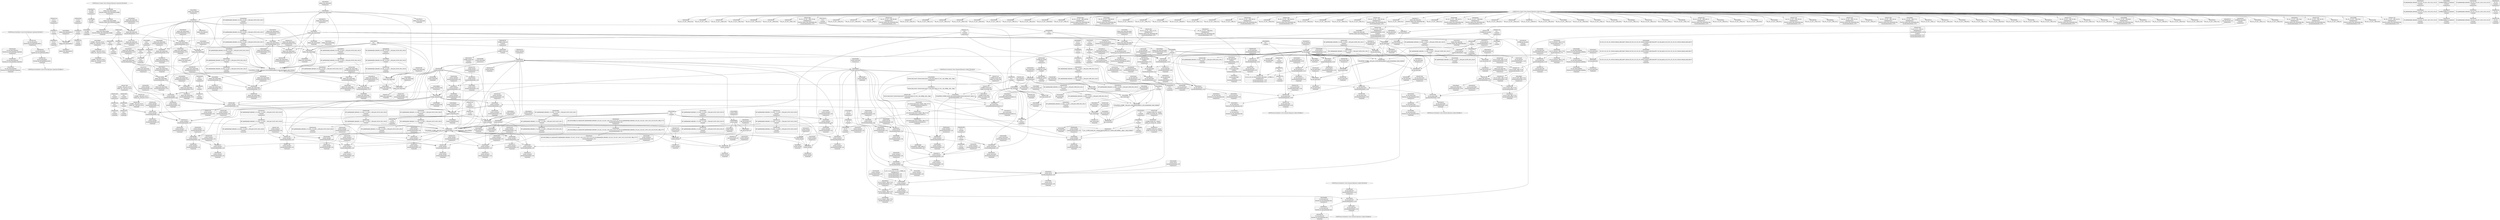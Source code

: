 digraph {
	CE0x5609a10 [shape=record,shape=Mrecord,label="{CE0x5609a10|i32_16|*Constant*|*SummSink*}"]
	CE0x561b050 [shape=record,shape=Mrecord,label="{CE0x561b050|current_sid:entry}"]
	CE0x5637a20 [shape=record,shape=Mrecord,label="{CE0x5637a20|ipc_has_perm:tmp7|security/selinux/hooks.c,5136|*SummSource*}"]
	CE0x55f6950 [shape=record,shape=Mrecord,label="{CE0x55f6950|80:_i32,_112:_i8*,_:_CRE_11,12_}"]
	CE0x56087a0 [shape=record,shape=Mrecord,label="{CE0x56087a0|selinux_shm_shmat:tmp7|security/selinux/hooks.c,5375|*SummSource*}"]
	CE0x5609760 [shape=record,shape=Mrecord,label="{CE0x5609760|selinux_shm_shmat:tmp8|security/selinux/hooks.c,5377|*SummSource*}"]
	CE0x55f7720 [shape=record,shape=Mrecord,label="{CE0x55f7720|selinux_shm_shmat:tmp1|*SummSink*}"]
	CE0x5606b20 [shape=record,shape=Mrecord,label="{CE0x5606b20|current_sid:if.end|*SummSource*}"]
	"CONST[source:1(input),value:2(dynamic)][purpose:{operation}][SrcIdx:6]"
	CE0x5631590 [shape=record,shape=Mrecord,label="{CE0x5631590|ipc_has_perm:type|security/selinux/hooks.c,5133|*SummSink*}"]
	CE0x5634760 [shape=record,shape=Mrecord,label="{CE0x5634760|GLOBAL:get_current|*Constant*}"]
	CE0x561a050 [shape=record,shape=Mrecord,label="{CE0x561a050|i64_5|*Constant*|*SummSink*}"]
	CE0x5634dc0 [shape=record,shape=Mrecord,label="{CE0x5634dc0|get_current:entry|*SummSource*}"]
	CE0x561af90 [shape=record,shape=Mrecord,label="{CE0x561af90|GLOBAL:current_sid.__warned|Global_var:current_sid.__warned|*SummSource*}"]
	CE0x5643200 [shape=record,shape=Mrecord,label="{CE0x5643200|current_sid:tmp8|security/selinux/hooks.c,218|*SummSink*}"]
	CE0x563f780 [shape=record,shape=Mrecord,label="{CE0x563f780|current_sid:tmp23|security/selinux/hooks.c,218|*SummSource*}"]
	CE0x5607ed0 [shape=record,shape=Mrecord,label="{CE0x5607ed0|selinux_shm_shmat:tmp|*SummSource*}"]
	CE0x55e92f0 [shape=record,shape=Mrecord,label="{CE0x55e92f0|selinux_shm_shmat:tmp10|security/selinux/hooks.c,5379|*SummSource*}"]
	CE0x5639810 [shape=record,shape=Mrecord,label="{CE0x5639810|avc_has_perm:tsid|Function::avc_has_perm&Arg::tsid::}"]
	CE0x6ad6c80 [shape=record,shape=Mrecord,label="{CE0x6ad6c80|i64*_getelementptr_inbounds_(_6_x_i64_,_6_x_i64_*___llvm_gcov_ctr316,_i64_0,_i64_0)|*Constant*|*SummSource*}"]
	CE0x55ebca0 [shape=record,shape=Mrecord,label="{CE0x55ebca0|selinux_shm_shmat:if.else}"]
	CE0x55fdde0 [shape=record,shape=Mrecord,label="{CE0x55fdde0|80:_i32,_112:_i8*,_:_CRE_61,62_}"]
	CE0x5644820 [shape=record,shape=Mrecord,label="{CE0x5644820|i8_1|*Constant*|*SummSource*}"]
	CE0x55fa020 [shape=record,shape=Mrecord,label="{CE0x55fa020|80:_i32,_112:_i8*,_:_CRE_76,80_|*MultipleSource*|Function::selinux_shm_shmat&Arg::shp::|security/selinux/hooks.c,5379}"]
	CE0x56065a0 [shape=record,shape=Mrecord,label="{CE0x56065a0|ipc_has_perm:tmp|*SummSink*}"]
	CE0x55dbdb0 [shape=record,shape=Mrecord,label="{CE0x55dbdb0|current_sid:land.lhs.true|*SummSource*}"]
	CE0x560dec0 [shape=record,shape=Mrecord,label="{CE0x560dec0|ipc_has_perm:security|security/selinux/hooks.c,5131}"]
	CE0x5612450 [shape=record,shape=Mrecord,label="{CE0x5612450|80:_i32,_112:_i8*,_:_CRE_192,200_|*MultipleSource*|Function::selinux_shm_shmat&Arg::shp::|security/selinux/hooks.c,5379}"]
	CE0x55ed2b0 [shape=record,shape=Mrecord,label="{CE0x55ed2b0|GLOBAL:current_sid|*Constant*|*SummSink*}"]
	CE0x55dced0 [shape=record,shape=Mrecord,label="{CE0x55dced0|ipc_has_perm:ad|security/selinux/hooks.c, 5128|*SummSink*}"]
	CE0x55dbe80 [shape=record,shape=Mrecord,label="{CE0x55dbe80|current_sid:land.lhs.true|*SummSink*}"]
	CE0x55f1a10 [shape=record,shape=Mrecord,label="{CE0x55f1a10|80:_i32,_112:_i8*,_:_CRE_8,9_}"]
	CE0x75389e0 [shape=record,shape=Mrecord,label="{CE0x75389e0|selinux_shm_shmat:tmp4|security/selinux/hooks.c,5374}"]
	CE0x56842c0 [shape=record,shape=Mrecord,label="{CE0x56842c0|%struct.task_struct*_(%struct.task_struct**)*_asm_movq_%gs:$_1:P_,$0_,_r,im,_dirflag_,_fpsr_,_flags_}"]
	CE0x55fa880 [shape=record,shape=Mrecord,label="{CE0x55fa880|80:_i32,_112:_i8*,_:_CRE_92,96_|*MultipleSource*|Function::selinux_shm_shmat&Arg::shp::|security/selinux/hooks.c,5379}"]
	CE0x55ee080 [shape=record,shape=Mrecord,label="{CE0x55ee080|80:_i32,_112:_i8*,_:_CRE_45,46_}"]
	CE0x5634630 [shape=record,shape=Mrecord,label="{CE0x5634630|current_sid:call4|security/selinux/hooks.c,218|*SummSink*}"]
	CE0x5644e50 [shape=record,shape=Mrecord,label="{CE0x5644e50|_call_void_lockdep_rcu_suspicious(i8*_getelementptr_inbounds_(_25_x_i8_,_25_x_i8_*_.str3,_i32_0,_i32_0),_i32_218,_i8*_getelementptr_inbounds_(_45_x_i8_,_45_x_i8_*_.str12,_i32_0,_i32_0))_#10,_!dbg_!27727|security/selinux/hooks.c,218|*SummSource*}"]
	CE0x55f02b0 [shape=record,shape=Mrecord,label="{CE0x55f02b0|selinux_shm_shmat:if.end}"]
	CE0x56117d0 [shape=record,shape=Mrecord,label="{CE0x56117d0|80:_i32,_112:_i8*,_:_CRE_144,152_|*MultipleSource*|Function::selinux_shm_shmat&Arg::shp::|security/selinux/hooks.c,5379}"]
	CE0x62d7cc0 [shape=record,shape=Mrecord,label="{CE0x62d7cc0|i32_16|*Constant*|*SummSource*}"]
	CE0x563a860 [shape=record,shape=Mrecord,label="{CE0x563a860|avc_has_perm:auditdata|Function::avc_has_perm&Arg::auditdata::|*SummSource*}"]
	"CONST[source:0(mediator),value:0(static)][purpose:{operation}][SnkIdx:3]"
	CE0x55f35a0 [shape=record,shape=Mrecord,label="{CE0x55f35a0|selinux_shm_shmat:if.then|*SummSource*}"]
	CE0x5616f40 [shape=record,shape=Mrecord,label="{CE0x5616f40|i64*_getelementptr_inbounds_(_11_x_i64_,_11_x_i64_*___llvm_gcov_ctr125,_i64_0,_i64_6)|*Constant*|*SummSink*}"]
	CE0x55ede20 [shape=record,shape=Mrecord,label="{CE0x55ede20|80:_i32,_112:_i8*,_:_CRE_43,44_}"]
	CE0x55f9150 [shape=record,shape=Mrecord,label="{CE0x55f9150|selinux_shm_shmat:bb|*SummSink*}"]
	CE0x55e7c20 [shape=record,shape=Mrecord,label="{CE0x55e7c20|selinux_shm_shmat:if.else|*SummSink*}"]
	CE0x563ed40 [shape=record,shape=Mrecord,label="{CE0x563ed40|current_sid:security|security/selinux/hooks.c,218}"]
	CE0x5672000 [shape=record,shape=Mrecord,label="{CE0x5672000|%struct.task_struct*_(%struct.task_struct**)*_asm_movq_%gs:$_1:P_,$0_,_r,im,_dirflag_,_fpsr_,_flags_|*SummSink*}"]
	CE0x55f4f00 [shape=record,shape=Mrecord,label="{CE0x55f4f00|i32_4096|*Constant*}"]
	CE0x55fb600 [shape=record,shape=Mrecord,label="{CE0x55fb600|80:_i32,_112:_i8*,_:_CRE_1,2_}"]
	CE0x561a3a0 [shape=record,shape=Mrecord,label="{CE0x561a3a0|i64_4|*Constant*|*SummSink*}"]
	CE0x5609370 [shape=record,shape=Mrecord,label="{CE0x5609370|selinux_shm_shmat:shmflg|Function::selinux_shm_shmat&Arg::shmflg::|*SummSink*}"]
	CE0x563e2c0 [shape=record,shape=Mrecord,label="{CE0x563e2c0|current_sid:tmp21|security/selinux/hooks.c,218}"]
	"CONST[source:0(mediator),value:2(dynamic)][purpose:{object}][SnkIdx:1]"
	CE0x56102e0 [shape=record,shape=Mrecord,label="{CE0x56102e0|selinux_shm_shmat:tmp11|security/selinux/hooks.c,5379|*SummSink*}"]
	CE0x5621d10 [shape=record,shape=Mrecord,label="{CE0x5621d10|current_sid:tmp7|security/selinux/hooks.c,218|*SummSource*}"]
	CE0x55f3100 [shape=record,shape=Mrecord,label="{CE0x55f3100|80:_i32,_112:_i8*,_:_CRE_55,56_}"]
	CE0x55f8e60 [shape=record,shape=Mrecord,label="{CE0x55f8e60|GLOBAL:__llvm_gcov_ctr316|Global_var:__llvm_gcov_ctr316|*SummSource*}"]
	CE0x56060b0 [shape=record,shape=Mrecord,label="{CE0x56060b0|_ret_i32_%tmp24,_!dbg_!27742|security/selinux/hooks.c,220|*SummSink*}"]
	CE0x56044c0 [shape=record,shape=Mrecord,label="{CE0x56044c0|_ret_i32_%call,_!dbg_!27724|security/selinux/hooks.c,5379|*SummSink*}"]
	CE0x5633f00 [shape=record,shape=Mrecord,label="{CE0x5633f00|current_sid:tmp18|security/selinux/hooks.c,218}"]
	CE0x5636ac0 [shape=record,shape=Mrecord,label="{CE0x5636ac0|ipc_has_perm:sid1|security/selinux/hooks.c,5136}"]
	CE0x55fd4a0 [shape=record,shape=Mrecord,label="{CE0x55fd4a0|current_sid:do.end}"]
	CE0x55f3ab0 [shape=record,shape=Mrecord,label="{CE0x55f3ab0|80:_i32,_112:_i8*,_:_CRE_25,26_}"]
	CE0x5609e00 [shape=record,shape=Mrecord,label="{CE0x5609e00|i64*_getelementptr_inbounds_(_6_x_i64_,_6_x_i64_*___llvm_gcov_ctr316,_i64_0,_i64_5)|*Constant*|*SummSource*}"]
	CE0x5640d00 [shape=record,shape=Mrecord,label="{CE0x5640d00|current_sid:tmp24|security/selinux/hooks.c,220}"]
	CE0x5642b90 [shape=record,shape=Mrecord,label="{CE0x5642b90|i64_3|*Constant*|*SummSource*}"]
	CE0x56433e0 [shape=record,shape=Mrecord,label="{CE0x56433e0|current_sid:tobool1|security/selinux/hooks.c,218|*SummSource*}"]
	CE0x69a4230 [shape=record,shape=Mrecord,label="{CE0x69a4230|i64_2|*Constant*}"]
	CE0x55ecb30 [shape=record,shape=Mrecord,label="{CE0x55ecb30|ipc_has_perm:tmp3|*SummSink*}"]
	CE0x5633c70 [shape=record,shape=Mrecord,label="{CE0x5633c70|current_sid:tmp17|security/selinux/hooks.c,218|*SummSink*}"]
	CE0x560be40 [shape=record,shape=Mrecord,label="{CE0x560be40|80:_i32,_112:_i8*,_:_CRE_24,25_}"]
	CE0x561a610 [shape=record,shape=Mrecord,label="{CE0x561a610|current_sid:tmp9|security/selinux/hooks.c,218|*SummSink*}"]
	CE0x55fe2a0 [shape=record,shape=Mrecord,label="{CE0x55fe2a0|80:_i32,_112:_i8*,_:_CRE_65,66_}"]
	CE0x5600f70 [shape=record,shape=Mrecord,label="{CE0x5600f70|ipc_has_perm:entry|*SummSink*}"]
	CE0x55eb440 [shape=record,shape=Mrecord,label="{CE0x55eb440|ipc_has_perm:call|security/selinux/hooks.c,5129}"]
	CE0x5630430 [shape=record,shape=Mrecord,label="{CE0x5630430|ipc_has_perm:tmp5|security/selinux/hooks.c,5131}"]
	CE0x55f8ed0 [shape=record,shape=Mrecord,label="{CE0x55f8ed0|i64*_getelementptr_inbounds_(_6_x_i64_,_6_x_i64_*___llvm_gcov_ctr316,_i64_0,_i64_3)|*Constant*}"]
	CE0x56382c0 [shape=record,shape=Mrecord,label="{CE0x56382c0|ipc_has_perm:tmp8|security/selinux/hooks.c,5136|*SummSink*}"]
	CE0x561a230 [shape=record,shape=Mrecord,label="{CE0x561a230|i64_4|*Constant*}"]
	CE0x563a5b0 [shape=record,shape=Mrecord,label="{CE0x563a5b0|avc_has_perm:requested|Function::avc_has_perm&Arg::requested::|*SummSink*}"]
	CE0x72fc1b0 [shape=record,shape=Mrecord,label="{CE0x72fc1b0|selinux_shm_shmat:and|security/selinux/hooks.c,5374|*SummSink*}"]
	CE0x55ec870 [shape=record,shape=Mrecord,label="{CE0x55ec870|80:_i32,_112:_i8*,_:_CRE_37,38_}"]
	CE0x5635ea0 [shape=record,shape=Mrecord,label="{CE0x5635ea0|current_sid:tobool1|security/selinux/hooks.c,218}"]
	CE0x56120b0 [shape=record,shape=Mrecord,label="{CE0x56120b0|80:_i32,_112:_i8*,_:_CRE_176,184_|*MultipleSource*|Function::selinux_shm_shmat&Arg::shp::|security/selinux/hooks.c,5379}"]
	CE0x5606ef0 [shape=record,shape=Mrecord,label="{CE0x5606ef0|get_current:tmp3|*SummSink*}"]
	CE0x561c080 [shape=record,shape=Mrecord,label="{CE0x561c080|i64*_getelementptr_inbounds_(_11_x_i64_,_11_x_i64_*___llvm_gcov_ctr125,_i64_0,_i64_8)|*Constant*|*SummSource*}"]
	CE0x56173d0 [shape=record,shape=Mrecord,label="{CE0x56173d0|current_sid:tmp13|security/selinux/hooks.c,218|*SummSink*}"]
	CE0x563e9e0 [shape=record,shape=Mrecord,label="{CE0x563e9e0|i32_22|*Constant*|*SummSink*}"]
	CE0x5608f50 [shape=record,shape=Mrecord,label="{CE0x5608f50|GLOBAL:__llvm_gcov_ctr316|Global_var:__llvm_gcov_ctr316|*SummSink*}"]
	CE0x5602c10 [shape=record,shape=Mrecord,label="{CE0x5602c10|_call_void_mcount()_#3|*SummSink*}"]
	CE0x563dba0 [shape=record,shape=Mrecord,label="{CE0x563dba0|i32_78|*Constant*|*SummSource*}"]
	CE0x561b760 [shape=record,shape=Mrecord,label="{CE0x561b760|i64*_getelementptr_inbounds_(_2_x_i64_,_2_x_i64_*___llvm_gcov_ctr98,_i64_0,_i64_1)|*Constant*|*SummSource*}"]
	CE0x55f97a0 [shape=record,shape=Mrecord,label="{CE0x55f97a0|selinux_shm_shmat:bb}"]
	CE0x563acf0 [shape=record,shape=Mrecord,label="{CE0x563acf0|_ret_i32_%retval.0,_!dbg_!27728|security/selinux/avc.c,775|*SummSink*}"]
	CE0x55f9b00 [shape=record,shape=Mrecord,label="{CE0x55f9b00|ipc_has_perm:tmp3}"]
	CE0x5637f60 [shape=record,shape=Mrecord,label="{CE0x5637f60|ipc_has_perm:tmp8|security/selinux/hooks.c,5136}"]
	"CONST[source:1(input),value:2(dynamic)][purpose:{object}][SrcIdx:5]"
	CE0x55f2b10 [shape=record,shape=Mrecord,label="{CE0x55f2b10|80:_i32,_112:_i8*,_:_CRE_50,51_}"]
	CE0x560cbe0 [shape=record,shape=Mrecord,label="{CE0x560cbe0|i32_4096|*Constant*|*SummSink*}"]
	CE0x56388a0 [shape=record,shape=Mrecord,label="{CE0x56388a0|i32_(i32,_i32,_i16,_i32,_%struct.common_audit_data*)*_bitcast_(i32_(i32,_i32,_i16,_i32,_%struct.common_audit_data.495*)*_avc_has_perm_to_i32_(i32,_i32,_i16,_i32,_%struct.common_audit_data*)*)|*Constant*}"]
	CE0x562f860 [shape=record,shape=Mrecord,label="{CE0x562f860|current_sid:tmp20|security/selinux/hooks.c,218}"]
	CE0x561d8d0 [shape=record,shape=Mrecord,label="{CE0x561d8d0|current_sid:tmp16|security/selinux/hooks.c,218}"]
	CE0x55dd5d0 [shape=record,shape=Mrecord,label="{CE0x55dd5d0|i64*_getelementptr_inbounds_(_2_x_i64_,_2_x_i64_*___llvm_gcov_ctr294,_i64_0,_i64_0)|*Constant*}"]
	CE0x5638ad0 [shape=record,shape=Mrecord,label="{CE0x5638ad0|i32_(i32,_i32,_i16,_i32,_%struct.common_audit_data*)*_bitcast_(i32_(i32,_i32,_i16,_i32,_%struct.common_audit_data.495*)*_avc_has_perm_to_i32_(i32,_i32,_i16,_i32,_%struct.common_audit_data*)*)|*Constant*|*SummSource*}"]
	CE0x562f780 [shape=record,shape=Mrecord,label="{CE0x562f780|i64*_getelementptr_inbounds_(_11_x_i64_,_11_x_i64_*___llvm_gcov_ctr125,_i64_0,_i64_10)|*Constant*|*SummSink*}"]
	CE0x5634270 [shape=record,shape=Mrecord,label="{CE0x5634270|current_sid:tmp18|security/selinux/hooks.c,218|*SummSink*}"]
	CE0x55fcb50 [shape=record,shape=Mrecord,label="{CE0x55fcb50|i32_3|*Constant*|*SummSink*}"]
	CE0x5643e70 [shape=record,shape=Mrecord,label="{CE0x5643e70|i64_2|*Constant*}"]
	CE0x55fe170 [shape=record,shape=Mrecord,label="{CE0x55fe170|80:_i32,_112:_i8*,_:_CRE_64,65_}"]
	CE0x5621a70 [shape=record,shape=Mrecord,label="{CE0x5621a70|current_sid:tmp6|security/selinux/hooks.c,218|*SummSink*}"]
	CE0x5609480 [shape=record,shape=Mrecord,label="{CE0x5609480|i32_0|*Constant*}"]
	CE0x56180d0 [shape=record,shape=Mrecord,label="{CE0x56180d0|current_sid:tmp6|security/selinux/hooks.c,218}"]
	CE0x5621ba0 [shape=record,shape=Mrecord,label="{CE0x5621ba0|current_sid:tmp7|security/selinux/hooks.c,218}"]
	CE0x55f7340 [shape=record,shape=Mrecord,label="{CE0x55f7340|i1_true|*Constant*}"]
	CE0x5610170 [shape=record,shape=Mrecord,label="{CE0x5610170|selinux_shm_shmat:tmp11|security/selinux/hooks.c,5379|*SummSource*}"]
	CE0x56093e0 [shape=record,shape=Mrecord,label="{CE0x56093e0|selinux_shm_shmat:and|security/selinux/hooks.c,5374|*SummSource*}"]
	CE0x560ddf0 [shape=record,shape=Mrecord,label="{CE0x560ddf0|i32_0|*Constant*}"]
	CE0x55f17b0 [shape=record,shape=Mrecord,label="{CE0x55f17b0|80:_i32,_112:_i8*,_:_CRE_6,7_}"]
	CE0x5644de0 [shape=record,shape=Mrecord,label="{CE0x5644de0|_call_void_lockdep_rcu_suspicious(i8*_getelementptr_inbounds_(_25_x_i8_,_25_x_i8_*_.str3,_i32_0,_i32_0),_i32_218,_i8*_getelementptr_inbounds_(_45_x_i8_,_45_x_i8_*_.str12,_i32_0,_i32_0))_#10,_!dbg_!27727|security/selinux/hooks.c,218}"]
	CE0x5612620 [shape=record,shape=Mrecord,label="{CE0x5612620|80:_i32,_112:_i8*,_:_CRE_200,208_|*MultipleSource*|Function::selinux_shm_shmat&Arg::shp::|security/selinux/hooks.c,5379}"]
	CE0x5610ba0 [shape=record,shape=Mrecord,label="{CE0x5610ba0|i64*_getelementptr_inbounds_(_6_x_i64_,_6_x_i64_*___llvm_gcov_ctr316,_i64_0,_i64_4)|*Constant*}"]
	CE0x564ba80 [shape=record,shape=Mrecord,label="{CE0x564ba80|i8*_getelementptr_inbounds_(_25_x_i8_,_25_x_i8_*_.str3,_i32_0,_i32_0)|*Constant*}"]
	CE0x55ec740 [shape=record,shape=Mrecord,label="{CE0x55ec740|80:_i32,_112:_i8*,_:_CRE_36,37_}"]
	CE0x6c7eec0 [shape=record,shape=Mrecord,label="{CE0x6c7eec0|i64_2|*Constant*|*SummSink*}"]
	CE0x55f8f40 [shape=record,shape=Mrecord,label="{CE0x55f8f40|i64*_getelementptr_inbounds_(_6_x_i64_,_6_x_i64_*___llvm_gcov_ctr316,_i64_0,_i64_0)|*Constant*}"]
	CE0x560b730 [shape=record,shape=Mrecord,label="{CE0x560b730|_call_void_mcount()_#3|*SummSource*}"]
	CE0x55f6a80 [shape=record,shape=Mrecord,label="{CE0x55f6a80|80:_i32,_112:_i8*,_:_CRE_12,13_}"]
	CE0x55f0510 [shape=record,shape=Mrecord,label="{CE0x55f0510|selinux_shm_shmat:entry|*SummSink*}"]
	CE0x55dce20 [shape=record,shape=Mrecord,label="{CE0x55dce20|get_current:tmp2}"]
	CE0x5633c00 [shape=record,shape=Mrecord,label="{CE0x5633c00|current_sid:tmp17|security/selinux/hooks.c,218|*SummSource*}"]
	CE0x560a040 [shape=record,shape=Mrecord,label="{CE0x560a040|i64*_getelementptr_inbounds_(_6_x_i64_,_6_x_i64_*___llvm_gcov_ctr316,_i64_0,_i64_4)|*Constant*|*SummSink*}"]
	CE0x560dc50 [shape=record,shape=Mrecord,label="{CE0x560dc50|i32_10|*Constant*|*SummSink*}"]
	CE0x55dbca0 [shape=record,shape=Mrecord,label="{CE0x55dbca0|current_sid:land.lhs.true}"]
	CE0x563ee20 [shape=record,shape=Mrecord,label="{CE0x563ee20|current_sid:security|security/selinux/hooks.c,218|*SummSink*}"]
	CE0x55fcab0 [shape=record,shape=Mrecord,label="{CE0x55fcab0|i32_3|*Constant*|*SummSource*}"]
	CE0x5621710 [shape=record,shape=Mrecord,label="{CE0x5621710|get_current:tmp2|*SummSink*}"]
	CE0x55ec3b0 [shape=record,shape=Mrecord,label="{CE0x55ec3b0|80:_i32,_112:_i8*,_:_CRE_33,34_}"]
	CE0x56072b0 [shape=record,shape=Mrecord,label="{CE0x56072b0|current_sid:tmp3}"]
	CE0x563aed0 [shape=record,shape=Mrecord,label="{CE0x563aed0|current_sid:do.end|*SummSink*}"]
	CE0x561a440 [shape=record,shape=Mrecord,label="{CE0x561a440|current_sid:tmp9|security/selinux/hooks.c,218}"]
	CE0x5672210 [shape=record,shape=Mrecord,label="{CE0x5672210|GLOBAL:current_task|Global_var:current_task|*SummSource*}"]
	CE0x56391a0 [shape=record,shape=Mrecord,label="{CE0x56391a0|avc_has_perm:entry|*SummSink*}"]
	CE0x55f8a10 [shape=record,shape=Mrecord,label="{CE0x55f8a10|_call_void_mcount()_#3}"]
	CE0x5634f40 [shape=record,shape=Mrecord,label="{CE0x5634f40|_ret_%struct.task_struct*_%tmp4,_!dbg_!27714|./arch/x86/include/asm/current.h,14|*SummSource*}"]
	CE0x55f3360 [shape=record,shape=Mrecord,label="{CE0x55f3360|80:_i32,_112:_i8*,_:_CRE_57,58_}"]
	CE0x5630df0 [shape=record,shape=Mrecord,label="{CE0x5630df0|ipc_has_perm:tmp5|security/selinux/hooks.c,5131|*SummSink*}"]
	CE0x5643de0 [shape=record,shape=Mrecord,label="{CE0x5643de0|i64_0|*Constant*}"]
	CE0x55fd210 [shape=record,shape=Mrecord,label="{CE0x55fd210|ipc_has_perm:tmp6|*LoadInst*|security/selinux/hooks.c,5134|*SummSink*}"]
	CE0x55f94b0 [shape=record,shape=Mrecord,label="{CE0x55f94b0|get_current:tmp1|*SummSource*}"]
	CE0x55edf50 [shape=record,shape=Mrecord,label="{CE0x55edf50|80:_i32,_112:_i8*,_:_CRE_44,45_}"]
	CE0x5640970 [shape=record,shape=Mrecord,label="{CE0x5640970|i64*_getelementptr_inbounds_(_2_x_i64_,_2_x_i64_*___llvm_gcov_ctr98,_i64_0,_i64_0)|*Constant*|*SummSource*}"]
	CE0x563edb0 [shape=record,shape=Mrecord,label="{CE0x563edb0|current_sid:security|security/selinux/hooks.c,218|*SummSource*}"]
	CE0x5635180 [shape=record,shape=Mrecord,label="{CE0x5635180|_ret_%struct.task_struct*_%tmp4,_!dbg_!27714|./arch/x86/include/asm/current.h,14}"]
	CE0x55f47f0 [shape=record,shape=Mrecord,label="{CE0x55f47f0|i32_0|*Constant*}"]
	CE0x55f18e0 [shape=record,shape=Mrecord,label="{CE0x55f18e0|80:_i32,_112:_i8*,_:_CRE_7,8_}"]
	CE0x55ecbd0 [shape=record,shape=Mrecord,label="{CE0x55ecbd0|_call_void_mcount()_#3}"]
	CE0x56082d0 [shape=record,shape=Mrecord,label="{CE0x56082d0|GLOBAL:__llvm_gcov_ctr316|Global_var:__llvm_gcov_ctr316}"]
	CE0x5631b10 [shape=record,shape=Mrecord,label="{CE0x5631b10|ipc_has_perm:key|security/selinux/hooks.c,5134|*SummSink*}"]
	CE0x5639cb0 [shape=record,shape=Mrecord,label="{CE0x5639cb0|avc_has_perm:tclass|Function::avc_has_perm&Arg::tclass::}"]
	CE0x562f9e0 [shape=record,shape=Mrecord,label="{CE0x562f9e0|current_sid:tmp20|security/selinux/hooks.c,218|*SummSource*}"]
	CE0x55eb960 [shape=record,shape=Mrecord,label="{CE0x55eb960|selinux_shm_shmat:if.end|*SummSink*}"]
	CE0x5640080 [shape=record,shape=Mrecord,label="{CE0x5640080|current_sid:sid|security/selinux/hooks.c,220|*SummSource*}"]
	CE0x5643560 [shape=record,shape=Mrecord,label="{CE0x5643560|current_sid:tobool1|security/selinux/hooks.c,218|*SummSink*}"]
	CE0x560b980 [shape=record,shape=Mrecord,label="{CE0x560b980|80:_i32,_112:_i8*,_:_CRE_20,21_}"]
	CE0x5602380 [shape=record,shape=Mrecord,label="{CE0x5602380|current_sid:tmp12|security/selinux/hooks.c,218|*SummSource*}"]
	CE0x5606d00 [shape=record,shape=Mrecord,label="{CE0x5606d00|current_sid:bb}"]
	CE0x5606bf0 [shape=record,shape=Mrecord,label="{CE0x5606bf0|current_sid:if.end|*SummSink*}"]
	CE0x5643ee0 [shape=record,shape=Mrecord,label="{CE0x5643ee0|current_sid:tmp4|security/selinux/hooks.c,218}"]
	CE0x55f3f70 [shape=record,shape=Mrecord,label="{CE0x55f3f70|80:_i32,_112:_i8*,_:_CRE_29,30_}"]
	CE0x5639660 [shape=record,shape=Mrecord,label="{CE0x5639660|avc_has_perm:ssid|Function::avc_has_perm&Arg::ssid::|*SummSource*}"]
	CE0x561a1c0 [shape=record,shape=Mrecord,label="{CE0x561a1c0|current_sid:tmp10|security/selinux/hooks.c,218}"]
	CE0x5621520 [shape=record,shape=Mrecord,label="{CE0x5621520|current_sid:call|security/selinux/hooks.c,218|*SummSource*}"]
	CE0x56340f0 [shape=record,shape=Mrecord,label="{CE0x56340f0|current_sid:tmp18|security/selinux/hooks.c,218|*SummSource*}"]
	CE0x56018a0 [shape=record,shape=Mrecord,label="{CE0x56018a0|_ret_i32_%call2,_!dbg_!27728|security/selinux/hooks.c,5136|*SummSource*}"]
	CE0x563a360 [shape=record,shape=Mrecord,label="{CE0x563a360|avc_has_perm:requested|Function::avc_has_perm&Arg::requested::}"]
	CE0x562f420 [shape=record,shape=Mrecord,label="{CE0x562f420|current_sid:tmp19|security/selinux/hooks.c,218|*SummSource*}"]
	CE0x55dbbe0 [shape=record,shape=Mrecord,label="{CE0x55dbbe0|current_sid:land.lhs.true2|*SummSink*}"]
	CE0x560da00 [shape=record,shape=Mrecord,label="{CE0x560da00|i32_10|*Constant*}"]
	CE0x5634eb0 [shape=record,shape=Mrecord,label="{CE0x5634eb0|get_current:entry|*SummSink*}"]
	CE0x55fcdf0 [shape=record,shape=Mrecord,label="{CE0x55fcdf0|ipc_has_perm:key|security/selinux/hooks.c,5134|*SummSource*}"]
	CE0x55fe630 [shape=record,shape=Mrecord,label="{CE0x55fe630|80:_i32,_112:_i8*,_:_CRE_68,69_}"]
	CE0x562fb80 [shape=record,shape=Mrecord,label="{CE0x562fb80|current_sid:tmp20|security/selinux/hooks.c,218|*SummSink*}"]
	CE0x55f1680 [shape=record,shape=Mrecord,label="{CE0x55f1680|80:_i32,_112:_i8*,_:_CRE_5,6_}"]
	CE0x56061c0 [shape=record,shape=Mrecord,label="{CE0x56061c0|ipc_has_perm:security|security/selinux/hooks.c,5131|*SummSource*}"]
	CE0x5644650 [shape=record,shape=Mrecord,label="{CE0x5644650|i8_1|*Constant*}"]
	CE0x5611b40 [shape=record,shape=Mrecord,label="{CE0x5611b40|80:_i32,_112:_i8*,_:_CRE_160,168_|*MultipleSource*|Function::selinux_shm_shmat&Arg::shp::|security/selinux/hooks.c,5379}"]
	CE0x55faa80 [shape=record,shape=Mrecord,label="{CE0x55faa80|80:_i32,_112:_i8*,_:_CRE_96,100_|*MultipleSource*|Function::selinux_shm_shmat&Arg::shp::|security/selinux/hooks.c,5379}"]
	CE0x563e7d0 [shape=record,shape=Mrecord,label="{CE0x563e7d0|i32_22|*Constant*|*SummSource*}"]
	"CONST[source:0(mediator),value:2(dynamic)][purpose:{subject}][SnkIdx:0]"
	CE0x55dc070 [shape=record,shape=Mrecord,label="{CE0x55dc070|GLOBAL:current_task|Global_var:current_task|*SummSink*}"]
	CE0x5606470 [shape=record,shape=Mrecord,label="{CE0x5606470|selinux_shm_shmat:if.end|*SummSource*}"]
	CE0x564bfa0 [shape=record,shape=Mrecord,label="{CE0x564bfa0|GLOBAL:lockdep_rcu_suspicious|*Constant*|*SummSource*}"]
	CE0x55f3be0 [shape=record,shape=Mrecord,label="{CE0x55f3be0|80:_i32,_112:_i8*,_:_CRE_26,27_}"]
	CE0x6c7ede0 [shape=record,shape=Mrecord,label="{CE0x6c7ede0|selinux_shm_shmat:tobool|security/selinux/hooks.c,5374|*SummSink*}"]
	CE0x5603a30 [shape=record,shape=Mrecord,label="{CE0x5603a30|current_sid:land.lhs.true2}"]
	CE0x564ca80 [shape=record,shape=Mrecord,label="{CE0x564ca80|i8*_getelementptr_inbounds_(_45_x_i8_,_45_x_i8_*_.str12,_i32_0,_i32_0)|*Constant*|*SummSource*}"]
	CE0x55fda50 [shape=record,shape=Mrecord,label="{CE0x55fda50|selinux_shm_shmat:call|security/selinux/hooks.c,5379|*SummSink*}"]
	CE0x56211a0 [shape=record,shape=Mrecord,label="{CE0x56211a0|i32_1|*Constant*|*SummSource*}"]
	CE0x5640e90 [shape=record,shape=Mrecord,label="{CE0x5640e90|current_sid:tmp24|security/selinux/hooks.c,220|*SummSource*}"]
	CE0x56210a0 [shape=record,shape=Mrecord,label="{CE0x56210a0|ipc_has_perm:tmp1|*SummSink*}"]
	CE0x560b190 [shape=record,shape=Mrecord,label="{CE0x560b190|80:_i32,_112:_i8*,_:_CRE_14,15_}"]
	CE0x56313f0 [shape=record,shape=Mrecord,label="{CE0x56313f0|ipc_has_perm:type|security/selinux/hooks.c,5133|*SummSource*}"]
	CE0x5639700 [shape=record,shape=Mrecord,label="{CE0x5639700|avc_has_perm:ssid|Function::avc_has_perm&Arg::ssid::|*SummSink*}"]
	CE0x5639f80 [shape=record,shape=Mrecord,label="{CE0x5639f80|avc_has_perm:tclass|Function::avc_has_perm&Arg::tclass::|*SummSink*}"]
	CE0x5637400 [shape=record,shape=Mrecord,label="{CE0x5637400|0:_i16,_4:_i32,_:_CRE_4,8_|*MultipleSource*|security/selinux/hooks.c,5136|*LoadInst*|security/selinux/hooks.c,5131|security/selinux/hooks.c,5131}"]
	CE0x5606010 [shape=record,shape=Mrecord,label="{CE0x5606010|_ret_i32_%tmp24,_!dbg_!27742|security/selinux/hooks.c,220|*SummSource*}"]
	CE0x5638190 [shape=record,shape=Mrecord,label="{CE0x5638190|ipc_has_perm:tmp8|security/selinux/hooks.c,5136|*SummSource*}"]
	CE0x5602d20 [shape=record,shape=Mrecord,label="{CE0x5602d20|current_sid:call|security/selinux/hooks.c,218}"]
	CE0x564c9c0 [shape=record,shape=Mrecord,label="{CE0x564c9c0|i8*_getelementptr_inbounds_(_45_x_i8_,_45_x_i8_*_.str12,_i32_0,_i32_0)|*Constant*}"]
	CE0x55ed960 [shape=record,shape=Mrecord,label="{CE0x55ed960|80:_i32,_112:_i8*,_:_CRE_39,40_}"]
	CE0x55fcd20 [shape=record,shape=Mrecord,label="{CE0x55fcd20|ipc_has_perm:key|security/selinux/hooks.c,5134}"]
	CE0x56012c0 [shape=record,shape=Mrecord,label="{CE0x56012c0|ipc_has_perm:ipc_perms|Function::ipc_has_perm&Arg::ipc_perms::|*SummSink*}"]
	CE0x55f8df0 [shape=record,shape=Mrecord,label="{CE0x55f8df0|i64_0|*Constant*|*SummSink*}"]
	CE0x560cd40 [shape=record,shape=Mrecord,label="{CE0x560cd40|selinux_shm_shmat:if.then|*SummSink*}"]
	CE0x55fe3d0 [shape=record,shape=Mrecord,label="{CE0x55fe3d0|80:_i32,_112:_i8*,_:_CRE_66,67_}"]
	CE0x55dc360 [shape=record,shape=Mrecord,label="{CE0x55dc360|current_sid:tmp3|*SummSource*}"]
	CE0x55f9dc0 [shape=record,shape=Mrecord,label="{CE0x55f9dc0|80:_i32,_112:_i8*,_:_CRE_71,72_}"]
	CE0x561ad30 [shape=record,shape=Mrecord,label="{CE0x561ad30|GLOBAL:current_sid.__warned|Global_var:current_sid.__warned}"]
	CE0x5634a00 [shape=record,shape=Mrecord,label="{CE0x5634a00|GLOBAL:get_current|*Constant*|*SummSource*}"]
	CE0x55f2d70 [shape=record,shape=Mrecord,label="{CE0x55f2d70|80:_i32,_112:_i8*,_:_CRE_52,53_}"]
	CE0x561c430 [shape=record,shape=Mrecord,label="{CE0x561c430|current_sid:tmp15|security/selinux/hooks.c,218}"]
	CE0x563deb0 [shape=record,shape=Mrecord,label="{CE0x563deb0|current_sid:cred|security/selinux/hooks.c,218|*SummSource*}"]
	CE0x5636f30 [shape=record,shape=Mrecord,label="{CE0x5636f30|ipc_has_perm:sid1|security/selinux/hooks.c,5136|*SummSink*}"]
	CE0x561cbf0 [shape=record,shape=Mrecord,label="{CE0x561cbf0|GLOBAL:__llvm_gcov_ctr125|Global_var:__llvm_gcov_ctr125|*SummSink*}"]
	CE0x5635220 [shape=record,shape=Mrecord,label="{CE0x5635220|_ret_%struct.task_struct*_%tmp4,_!dbg_!27714|./arch/x86/include/asm/current.h,14|*SummSink*}"]
	CE0x55f8940 [shape=record,shape=Mrecord,label="{CE0x55f8940|selinux_shm_shmat:if.else|*SummSource*}"]
	CE0x55f1550 [shape=record,shape=Mrecord,label="{CE0x55f1550|80:_i32,_112:_i8*,_:_CRE_4,5_}"]
	CE0x5610d20 [shape=record,shape=Mrecord,label="{CE0x5610d20|80:_i32,_112:_i8*,_:_CRE_100,102_|*MultipleSource*|Function::selinux_shm_shmat&Arg::shp::|security/selinux/hooks.c,5379}"]
	CE0x56335c0 [shape=record,shape=Mrecord,label="{CE0x56335c0|i8_4|*Constant*|*SummSource*}"]
	CE0x5671d80 [shape=record,shape=Mrecord,label="{CE0x5671d80|get_current:tmp}"]
	CE0x62d7a40 [shape=record,shape=Mrecord,label="{CE0x62d7a40|selinux_shm_shmat:tmp9|security/selinux/hooks.c,5377|*SummSink*}"]
	CE0x562ff50 [shape=record,shape=Mrecord,label="{CE0x562ff50|current_sid:call4|security/selinux/hooks.c,218}"]
	CE0x564c130 [shape=record,shape=Mrecord,label="{CE0x564c130|i32_218|*Constant*}"]
	CE0x564cf90 [shape=record,shape=Mrecord,label="{CE0x564cf90|i64*_getelementptr_inbounds_(_11_x_i64_,_11_x_i64_*___llvm_gcov_ctr125,_i64_0,_i64_9)|*Constant*|*SummSource*}"]
	CE0x560d420 [shape=record,shape=Mrecord,label="{CE0x560d420|selinux_shm_shmat:tmp5|security/selinux/hooks.c,5374}"]
	CE0x563db30 [shape=record,shape=Mrecord,label="{CE0x563db30|i32_78|*Constant*|*SummSink*}"]
	CE0x563dd30 [shape=record,shape=Mrecord,label="{CE0x563dd30|COLLAPSED:_GCMRE_current_task_external_global_%struct.task_struct*:_elem_0::|security/selinux/hooks.c,218}"]
	CE0x55fa150 [shape=record,shape=Mrecord,label="{CE0x55fa150|80:_i32,_112:_i8*,_:_CRE_80,84_|*MultipleSource*|Function::selinux_shm_shmat&Arg::shp::|security/selinux/hooks.c,5379}"]
	CE0x5642940 [shape=record,shape=Mrecord,label="{CE0x5642940|current_sid:tobool|security/selinux/hooks.c,218|*SummSource*}"]
	CE0x55f0d60 [shape=record,shape=Mrecord,label="{CE0x55f0d60|selinux_shm_shmat:shm_perm|security/selinux/hooks.c,5379|*SummSink*}"]
	CE0x5638ec0 [shape=record,shape=Mrecord,label="{CE0x5638ec0|avc_has_perm:entry|*SummSource*}"]
	CE0x56096f0 [shape=record,shape=Mrecord,label="{CE0x56096f0|selinux_shm_shmat:tmp8|security/selinux/hooks.c,5377}"]
	CE0x5639410 [shape=record,shape=Mrecord,label="{CE0x5639410|avc_has_perm:ssid|Function::avc_has_perm&Arg::ssid::}"]
	CE0x564cdc0 [shape=record,shape=Mrecord,label="{CE0x564cdc0|i64*_getelementptr_inbounds_(_11_x_i64_,_11_x_i64_*___llvm_gcov_ctr125,_i64_0,_i64_9)|*Constant*}"]
	CE0x55fe040 [shape=record,shape=Mrecord,label="{CE0x55fe040|80:_i32,_112:_i8*,_:_CRE_63,64_}"]
	CE0x5641350 [shape=record,shape=Mrecord,label="{CE0x5641350|get_current:bb|*SummSink*}"]
	CE0x5643f50 [shape=record,shape=Mrecord,label="{CE0x5643f50|current_sid:tmp4|security/selinux/hooks.c,218|*SummSource*}"]
	CE0x55f9040 [shape=record,shape=Mrecord,label="{CE0x55f9040|i64_1|*Constant*}"]
	CE0x560d5b0 [shape=record,shape=Mrecord,label="{CE0x560d5b0|selinux_shm_shmat:tmp5|security/selinux/hooks.c,5374|*SummSource*}"]
	CE0x561ab30 [shape=record,shape=Mrecord,label="{CE0x561ab30|i64*_getelementptr_inbounds_(_2_x_i64_,_2_x_i64_*___llvm_gcov_ctr294,_i64_0,_i64_1)|*Constant*|*SummSource*}"]
	CE0x563b3c0 [shape=record,shape=Mrecord,label="{CE0x563b3c0|current_sid:tobool|security/selinux/hooks.c,218}"]
	CE0x5612280 [shape=record,shape=Mrecord,label="{CE0x5612280|80:_i32,_112:_i8*,_:_CRE_184,192_|*MultipleSource*|Function::selinux_shm_shmat&Arg::shp::|security/selinux/hooks.c,5379}"]
	CE0x55fdf10 [shape=record,shape=Mrecord,label="{CE0x55fdf10|80:_i32,_112:_i8*,_:_CRE_62,63_}"]
	CE0x560b850 [shape=record,shape=Mrecord,label="{CE0x560b850|80:_i32,_112:_i8*,_:_CRE_19,20_}"]
	CE0x55edcf0 [shape=record,shape=Mrecord,label="{CE0x55edcf0|80:_i32,_112:_i8*,_:_CRE_42,43_}"]
	CE0x55eca60 [shape=record,shape=Mrecord,label="{CE0x55eca60|ipc_has_perm:tmp3|*SummSource*}"]
	CE0x55fc7e0 [shape=record,shape=Mrecord,label="{CE0x55fc7e0|selinux_shm_shmat:tmp4|security/selinux/hooks.c,5374|*SummSource*}"]
	CE0x5601050 [shape=record,shape=Mrecord,label="{CE0x5601050|ipc_has_perm:perms|Function::ipc_has_perm&Arg::perms::}"]
	CE0x563f460 [shape=record,shape=Mrecord,label="{CE0x563f460|current_sid:tmp23|security/selinux/hooks.c,218}"]
	CE0x5646700 [shape=record,shape=Mrecord,label="{CE0x5646700|get_current:tmp4|./arch/x86/include/asm/current.h,14|*SummSink*}"]
	CE0x69a40e0 [shape=record,shape=Mrecord,label="{CE0x69a40e0|i32_0|*Constant*|*SummSink*}"]
	CE0x5637c00 [shape=record,shape=Mrecord,label="{CE0x5637c00|ipc_has_perm:tmp7|security/selinux/hooks.c,5136|*SummSink*}"]
	CE0x55f6820 [shape=record,shape=Mrecord,label="{CE0x55f6820|80:_i32,_112:_i8*,_:_CRE_10,11_}"]
	CE0x55f7510 [shape=record,shape=Mrecord,label="{CE0x55f7510|i1_true|*Constant*|*SummSource*}"]
	CE0x5611290 [shape=record,shape=Mrecord,label="{CE0x5611290|80:_i32,_112:_i8*,_:_CRE_120,128_|*MultipleSource*|Function::selinux_shm_shmat&Arg::shp::|security/selinux/hooks.c,5379}"]
	CE0x561b130 [shape=record,shape=Mrecord,label="{CE0x561b130|current_sid:entry|*SummSource*}"]
	CE0x55f2ea0 [shape=record,shape=Mrecord,label="{CE0x55f2ea0|80:_i32,_112:_i8*,_:_CRE_53,54_}"]
	CE0x5641480 [shape=record,shape=Mrecord,label="{CE0x5641480|i64*_getelementptr_inbounds_(_2_x_i64_,_2_x_i64_*___llvm_gcov_ctr98,_i64_0,_i64_0)|*Constant*}"]
	CE0x55f7960 [shape=record,shape=Mrecord,label="{CE0x55f7960|selinux_shm_shmat:tmp6|security/selinux/hooks.c,5375|*SummSink*}"]
	CE0x5617360 [shape=record,shape=Mrecord,label="{CE0x5617360|current_sid:tmp13|security/selinux/hooks.c,218|*SummSource*}"]
	CE0x55ffa90 [shape=record,shape=Mrecord,label="{CE0x55ffa90|_ret_i32_%call,_!dbg_!27724|security/selinux/hooks.c,5379|*SummSource*}"]
	CE0x5607240 [shape=record,shape=Mrecord,label="{CE0x5607240|current_sid:tmp2|*SummSink*}"]
	CE0x560fd70 [shape=record,shape=Mrecord,label="{CE0x560fd70|i64*_getelementptr_inbounds_(_6_x_i64_,_6_x_i64_*___llvm_gcov_ctr316,_i64_0,_i64_3)|*Constant*|*SummSource*}"]
	CE0x562f7f0 [shape=record,shape=Mrecord,label="{CE0x562f7f0|current_sid:tmp19|security/selinux/hooks.c,218|*SummSink*}"]
	CE0x56358d0 [shape=record,shape=Mrecord,label="{CE0x56358d0|current_sid:do.end|*SummSource*}"]
	CE0x55ff9a0 [shape=record,shape=Mrecord,label="{CE0x55ff9a0|ipc_has_perm:bb|*SummSink*}"]
	CE0x55edbc0 [shape=record,shape=Mrecord,label="{CE0x55edbc0|80:_i32,_112:_i8*,_:_CRE_41,42_}"]
	CE0x55f79d0 [shape=record,shape=Mrecord,label="{CE0x55f79d0|selinux_shm_shmat:tmp6|security/selinux/hooks.c,5375}"]
	CE0x5601d80 [shape=record,shape=Mrecord,label="{CE0x5601d80|current_sid:tmp11|security/selinux/hooks.c,218}"]
	CE0x55fb170 [shape=record,shape=Mrecord,label="{CE0x55fb170|selinux_shm_shmat:shp|Function::selinux_shm_shmat&Arg::shp::|*SummSource*}"]
	CE0x563e660 [shape=record,shape=Mrecord,label="{CE0x563e660|current_sid:tmp21|security/selinux/hooks.c,218|*SummSink*}"]
	CE0x560db20 [shape=record,shape=Mrecord,label="{CE0x560db20|i32_10|*Constant*|*SummSource*}"]
	CE0x5637e80 [shape=record,shape=Mrecord,label="{CE0x5637e80|ipc_has_perm:sclass|security/selinux/hooks.c,5136|*SummSink*}"]
	"CONST[source:2(external),value:2(dynamic)][purpose:{subject}][SrcIdx:8]"
	CE0x55f8580 [shape=record,shape=Mrecord,label="{CE0x55f8580|i64*_getelementptr_inbounds_(_6_x_i64_,_6_x_i64_*___llvm_gcov_ctr316,_i64_0,_i64_5)|*Constant*|*SummSink*}"]
	CE0x561dc70 [shape=record,shape=Mrecord,label="{CE0x561dc70|current_sid:tmp16|security/selinux/hooks.c,218|*SummSink*}"]
	CE0x5610ef0 [shape=record,shape=Mrecord,label="{CE0x5610ef0|80:_i32,_112:_i8*,_:_CRE_104,112_|*MultipleSource*|Function::selinux_shm_shmat&Arg::shp::|security/selinux/hooks.c,5379}"]
	CE0x561a540 [shape=record,shape=Mrecord,label="{CE0x561a540|current_sid:tmp9|security/selinux/hooks.c,218|*SummSource*}"]
	CE0x55ed130 [shape=record,shape=Mrecord,label="{CE0x55ed130|GLOBAL:current_sid|*Constant*|*SummSource*}"]
	CE0x5609050 [shape=record,shape=Mrecord,label="{CE0x5609050|selinux_shm_shmat:tmp3|security/selinux/hooks.c,5374|*SummSource*}"]
	CE0x5609b40 [shape=record,shape=Mrecord,label="{CE0x5609b40|selinux_shm_shmat:perms.0|*SummSource*}"]
	CE0x560cb70 [shape=record,shape=Mrecord,label="{CE0x560cb70|i32_4096|*Constant*|*SummSource*}"]
	CE0x55fa450 [shape=record,shape=Mrecord,label="{CE0x55fa450|80:_i32,_112:_i8*,_:_CRE_84,88_|*MultipleSource*|Function::selinux_shm_shmat&Arg::shp::|security/selinux/hooks.c,5379}"]
	CE0x5642b20 [shape=record,shape=Mrecord,label="{CE0x5642b20|i64_3|*Constant*}"]
	CE0x55f3230 [shape=record,shape=Mrecord,label="{CE0x55f3230|80:_i32,_112:_i8*,_:_CRE_56,57_}"]
	CE0x55fc6f0 [shape=record,shape=Mrecord,label="{CE0x55fc6f0|current_sid:tmp|*SummSink*}"]
	CE0x55f0a90 [shape=record,shape=Mrecord,label="{CE0x55f0a90|selinux_shm_shmat:shmflg|Function::selinux_shm_shmat&Arg::shmflg::}"]
	CE0x564be70 [shape=record,shape=Mrecord,label="{CE0x564be70|GLOBAL:lockdep_rcu_suspicious|*Constant*}"]
	CE0x560e060 [shape=record,shape=Mrecord,label="{CE0x560e060|ipc_has_perm:security|security/selinux/hooks.c,5131|*SummSink*}"]
	CE0x55ec4e0 [shape=record,shape=Mrecord,label="{CE0x55ec4e0|80:_i32,_112:_i8*,_:_CRE_34,35_}"]
	CE0x56376f0 [shape=record,shape=Mrecord,label="{CE0x56376f0|ipc_has_perm:sclass|security/selinux/hooks.c,5136}"]
	CE0x560c270 [shape=record,shape=Mrecord,label="{CE0x560c270|selinux_shm_shmat:tmp8|security/selinux/hooks.c,5377|*SummSink*}"]
	CE0x5635b70 [shape=record,shape=Mrecord,label="{CE0x5635b70|0:_i8,_:_GCMR_current_sid.__warned_internal_global_i8_0,_section_.data.unlikely_,_align_1:_elem_0:default:}"]
	CE0x563f900 [shape=record,shape=Mrecord,label="{CE0x563f900|current_sid:tmp23|security/selinux/hooks.c,218|*SummSink*}"]
	CE0x56127f0 [shape=record,shape=Mrecord,label="{CE0x56127f0|GLOBAL:ipc_has_perm|*Constant*}"]
	CE0x56835e0 [shape=record,shape=Mrecord,label="{CE0x56835e0|i64*_getelementptr_inbounds_(_2_x_i64_,_2_x_i64_*___llvm_gcov_ctr98,_i64_0,_i64_0)|*Constant*|*SummSink*}"]
	CE0x5636dc0 [shape=record,shape=Mrecord,label="{CE0x5636dc0|ipc_has_perm:sid1|security/selinux/hooks.c,5136|*SummSource*}"]
	CE0x5630ca0 [shape=record,shape=Mrecord,label="{CE0x5630ca0|ipc_has_perm:tmp5|security/selinux/hooks.c,5131|*SummSource*}"]
	CE0x55dd640 [shape=record,shape=Mrecord,label="{CE0x55dd640|i64*_getelementptr_inbounds_(_2_x_i64_,_2_x_i64_*___llvm_gcov_ctr294,_i64_0,_i64_0)|*Constant*|*SummSource*}"]
	CE0x5644050 [shape=record,shape=Mrecord,label="{CE0x5644050|current_sid:tmp4|security/selinux/hooks.c,218|*SummSink*}"]
	CE0x563fe30 [shape=record,shape=Mrecord,label="{CE0x563fe30|current_sid:sid|security/selinux/hooks.c,220}"]
	CE0x5672110 [shape=record,shape=Mrecord,label="{CE0x5672110|GLOBAL:current_task|Global_var:current_task}"]
	CE0x561e4b0 [shape=record,shape=Mrecord,label="{CE0x561e4b0|current_sid:tmp2}"]
	CE0x56066a0 [shape=record,shape=Mrecord,label="{CE0x56066a0|ipc_has_perm:tmp1}"]
	CE0x4eb5fe0 [shape=record,shape=Mrecord,label="{CE0x4eb5fe0|i64_0|*Constant*}"]
	CE0x5620a70 [shape=record,shape=Mrecord,label="{CE0x5620a70|GLOBAL:current_sid.__warned|Global_var:current_sid.__warned|*SummSink*}"]
	CE0x55fe760 [shape=record,shape=Mrecord,label="{CE0x55fe760|80:_i32,_112:_i8*,_:_CRE_69,70_}"]
	CE0x55f5bb0 [shape=record,shape=Mrecord,label="{CE0x55f5bb0|ipc_has_perm:ad|security/selinux/hooks.c, 5128}"]
	CE0x561b1f0 [shape=record,shape=Mrecord,label="{CE0x561b1f0|current_sid:entry|*SummSink*}"]
	CE0x5644ec0 [shape=record,shape=Mrecord,label="{CE0x5644ec0|_call_void_lockdep_rcu_suspicious(i8*_getelementptr_inbounds_(_25_x_i8_,_25_x_i8_*_.str3,_i32_0,_i32_0),_i32_218,_i8*_getelementptr_inbounds_(_45_x_i8_,_45_x_i8_*_.str12,_i32_0,_i32_0))_#10,_!dbg_!27727|security/selinux/hooks.c,218|*SummSink*}"]
	CE0x55f3e40 [shape=record,shape=Mrecord,label="{CE0x55f3e40|80:_i32,_112:_i8*,_:_CRE_28,29_}"]
	CE0x55f8860 [shape=record,shape=Mrecord,label="{CE0x55f8860|selinux_shm_shmat:tmp10|security/selinux/hooks.c,5379}"]
	CE0x5636920 [shape=record,shape=Mrecord,label="{CE0x5636920|ipc_has_perm:ipc_id|security/selinux/hooks.c,5134|*SummSink*}"]
	CE0x56036b0 [shape=record,shape=Mrecord,label="{CE0x56036b0|i64*_getelementptr_inbounds_(_11_x_i64_,_11_x_i64_*___llvm_gcov_ctr125,_i64_0,_i64_1)|*Constant*|*SummSource*}"]
	CE0x55f6bb0 [shape=record,shape=Mrecord,label="{CE0x55f6bb0|80:_i32,_112:_i8*,_:_CRE_13,14_}"]
	CE0x5600cd0 [shape=record,shape=Mrecord,label="{CE0x5600cd0|GLOBAL:ipc_has_perm|*Constant*|*SummSink*}"]
	CE0x55f7210 [shape=record,shape=Mrecord,label="{CE0x55f7210|current_sid:tmp14|security/selinux/hooks.c,218|*SummSink*}"]
	CE0x55fdb80 [shape=record,shape=Mrecord,label="{CE0x55fdb80|80:_i32,_112:_i8*,_:_CRE_59,60_}"]
	CE0x55f5540 [shape=record,shape=Mrecord,label="{CE0x55f5540|current_sid:tmp1}"]
	CE0x5601f60 [shape=record,shape=Mrecord,label="{CE0x5601f60|current_sid:tmp11|security/selinux/hooks.c,218|*SummSource*}"]
	CE0x5640390 [shape=record,shape=Mrecord,label="{CE0x5640390|0:_i32,_4:_i32,_8:_i32,_12:_i32,_:_CMRE_4,8_|*MultipleSource*|security/selinux/hooks.c,218|security/selinux/hooks.c,218|security/selinux/hooks.c,220}"]
	CE0x55f98f0 [shape=record,shape=Mrecord,label="{CE0x55f98f0|_call_void_mcount()_#3|*SummSource*}"]
	CE0x55fbaf0 [shape=record,shape=Mrecord,label="{CE0x55fbaf0|80:_i32,_112:_i8*,_:_CRE_3,4_}"]
	CE0x5617fc0 [shape=record,shape=Mrecord,label="{CE0x5617fc0|current_sid:tmp5|security/selinux/hooks.c,218|*SummSink*}"]
	CE0x55f2900 [shape=record,shape=Mrecord,label="{CE0x55f2900|80:_i32,_112:_i8*,_:_CRE_48,49_}"]
	CE0x560dff0 [shape=record,shape=Mrecord,label="{CE0x560dff0|ipc_has_perm:tmp4|*LoadInst*|security/selinux/hooks.c,5131}"]
	CE0x560bab0 [shape=record,shape=Mrecord,label="{CE0x560bab0|80:_i32,_112:_i8*,_:_CRE_21,22_}"]
	CE0x5602630 [shape=record,shape=Mrecord,label="{CE0x5602630|i64*_getelementptr_inbounds_(_11_x_i64_,_11_x_i64_*___llvm_gcov_ctr125,_i64_0,_i64_6)|*Constant*}"]
	CE0x55e7a40 [shape=record,shape=Mrecord,label="{CE0x55e7a40|selinux_shm_shmat:tmp}"]
	CE0x55dbb40 [shape=record,shape=Mrecord,label="{CE0x55dbb40|current_sid:land.lhs.true2|*SummSource*}"]
	CE0x5645eb0 [shape=record,shape=Mrecord,label="{CE0x5645eb0|COLLAPSED:_GCMRE___llvm_gcov_ctr125_internal_global_11_x_i64_zeroinitializer:_elem_0:default:}"]
	CE0x55f6f10 [shape=record,shape=Mrecord,label="{CE0x55f6f10|current_sid:tmp14|security/selinux/hooks.c,218}"]
	CE0x5645f20 [shape=record,shape=Mrecord,label="{CE0x5645f20|current_sid:tmp|*SummSource*}"]
	CE0x55f5c20 [shape=record,shape=Mrecord,label="{CE0x55f5c20|ipc_has_perm:ad|security/selinux/hooks.c, 5128|*SummSource*}"]
	CE0x62d7c50 [shape=record,shape=Mrecord,label="{CE0x62d7c50|i32_48|*Constant*|*SummSink*}"]
	CE0x55dd450 [shape=record,shape=Mrecord,label="{CE0x55dd450|current_sid:if.then|*SummSink*}"]
	CE0x55ec2b0 [shape=record,shape=Mrecord,label="{CE0x55ec2b0|80:_i32,_112:_i8*,_:_CRE_32,33_}"]
	CE0x5609ec0 [shape=record,shape=Mrecord,label="{CE0x5609ec0|i64*_getelementptr_inbounds_(_6_x_i64_,_6_x_i64_*___llvm_gcov_ctr316,_i64_0,_i64_4)|*Constant*|*SummSource*}"]
	CE0x55f93b0 [shape=record,shape=Mrecord,label="{CE0x55f93b0|selinux_shm_shmat:bb|*SummSource*}"]
	CE0x56218b0 [shape=record,shape=Mrecord,label="{CE0x56218b0|i64*_getelementptr_inbounds_(_2_x_i64_,_2_x_i64_*___llvm_gcov_ctr294,_i64_0,_i64_1)|*Constant*|*SummSink*}"]
	CE0x56088f0 [shape=record,shape=Mrecord,label="{CE0x56088f0|selinux_shm_shmat:tmp7|security/selinux/hooks.c,5375|*SummSink*}"]
	CE0x5617e90 [shape=record,shape=Mrecord,label="{CE0x5617e90|GLOBAL:__llvm_gcov_ctr125|Global_var:__llvm_gcov_ctr125|*SummSource*}"]
	CE0x561ac00 [shape=record,shape=Mrecord,label="{CE0x561ac00|current_sid:tmp7|security/selinux/hooks.c,218|*SummSink*}"]
	CE0x5637390 [shape=record,shape=Mrecord,label="{CE0x5637390|0:_i16,_4:_i32,_:_CRE_0,2_|*MultipleSource*|security/selinux/hooks.c,5136|*LoadInst*|security/selinux/hooks.c,5131|security/selinux/hooks.c,5131}"]
	CE0x5606710 [shape=record,shape=Mrecord,label="{CE0x5606710|ipc_has_perm:tmp1|*SummSource*}"]
	CE0x6c7ee50 [shape=record,shape=Mrecord,label="{CE0x6c7ee50|i64_2|*Constant*|*SummSource*}"]
	CE0x5645e40 [shape=record,shape=Mrecord,label="{CE0x5645e40|current_sid:tmp}"]
	CE0x561d550 [shape=record,shape=Mrecord,label="{CE0x561d550|current_sid:tmp15|security/selinux/hooks.c,218|*SummSource*}"]
	CE0x55fff00 [shape=record,shape=Mrecord,label="{CE0x55fff00|ipc_has_perm:bb}"]
	CE0x562f2f0 [shape=record,shape=Mrecord,label="{CE0x562f2f0|i64*_getelementptr_inbounds_(_11_x_i64_,_11_x_i64_*___llvm_gcov_ctr125,_i64_0,_i64_10)|*Constant*}"]
	CE0x563ff90 [shape=record,shape=Mrecord,label="{CE0x563ff90|current_sid:sid|security/selinux/hooks.c,220|*SummSink*}"]
	CE0x55f0f40 [shape=record,shape=Mrecord,label="{CE0x55f0f40|80:_i32,_112:_i8*,_:_CRE_0,1_}"]
	CE0x5634b80 [shape=record,shape=Mrecord,label="{CE0x5634b80|GLOBAL:get_current|*Constant*|*SummSink*}"]
	CE0x62d7be0 [shape=record,shape=Mrecord,label="{CE0x62d7be0|i32_48|*Constant*|*SummSource*}"]
	CE0x561cac0 [shape=record,shape=Mrecord,label="{CE0x561cac0|GLOBAL:__llvm_gcov_ctr125|Global_var:__llvm_gcov_ctr125}"]
	CE0x560b4f0 [shape=record,shape=Mrecord,label="{CE0x560b4f0|80:_i32,_112:_i8*,_:_CRE_17,18_}"]
	CE0x56110c0 [shape=record,shape=Mrecord,label="{CE0x56110c0|80:_i32,_112:_i8*,_:_CRE_112,120_|*MultipleSource*|Function::selinux_shm_shmat&Arg::shp::|security/selinux/hooks.c,5379}"]
	CE0x5620e80 [shape=record,shape=Mrecord,label="{CE0x5620e80|i32_1|*Constant*}"]
	CE0x563ebd0 [shape=record,shape=Mrecord,label="{CE0x563ebd0|COLLAPSED:_CMRE:_elem_0::|security/selinux/hooks.c,218}"]
	CE0x55f55b0 [shape=record,shape=Mrecord,label="{CE0x55f55b0|current_sid:tmp1|*SummSource*}"]
	CE0x5638730 [shape=record,shape=Mrecord,label="{CE0x5638730|ipc_has_perm:call2|security/selinux/hooks.c,5136|*SummSink*}"]
	CE0x5611d10 [shape=record,shape=Mrecord,label="{CE0x5611d10|80:_i32,_112:_i8*,_:_CRE_168,172_|*MultipleSource*|Function::selinux_shm_shmat&Arg::shp::|security/selinux/hooks.c,5379}"]
	CE0x55f40a0 [shape=record,shape=Mrecord,label="{CE0x55f40a0|80:_i32,_112:_i8*,_:_CRE_30,31_}"]
	CE0x563a0f0 [shape=record,shape=Mrecord,label="{CE0x563a0f0|_ret_i32_%retval.0,_!dbg_!27728|security/selinux/avc.c,775}"]
	CE0x55e8440 [shape=record,shape=Mrecord,label="{CE0x55e8440|selinux_shm_shmat:entry}"]
	CE0x4eb6150 [shape=record,shape=Mrecord,label="{CE0x4eb6150|selinux_shm_shmat:tmp2|security/selinux/hooks.c,5374|*SummSink*}"]
	CE0x5639b40 [shape=record,shape=Mrecord,label="{CE0x5639b40|avc_has_perm:tsid|Function::avc_has_perm&Arg::tsid::|*SummSink*}"]
	CE0x55f66f0 [shape=record,shape=Mrecord,label="{CE0x55f66f0|80:_i32,_112:_i8*,_:_CRE_9,10_}"]
	CE0x5621800 [shape=record,shape=Mrecord,label="{CE0x5621800|get_current:tmp3}"]
	CE0x5631270 [shape=record,shape=Mrecord,label="{CE0x5631270|ipc_has_perm:type|security/selinux/hooks.c,5133}"]
	CE0x560f7b0 [shape=record,shape=Mrecord,label="{CE0x560f7b0|selinux_shm_shmat:tobool|security/selinux/hooks.c,5374}"]
	CE0x563f560 [shape=record,shape=Mrecord,label="{CE0x563f560|current_sid:tmp22|security/selinux/hooks.c,218|*SummSink*}"]
	CE0x55fb8e0 [shape=record,shape=Mrecord,label="{CE0x55fb8e0|80:_i32,_112:_i8*,_:_CRE_58,59_}"]
	CE0x55f7090 [shape=record,shape=Mrecord,label="{CE0x55f7090|current_sid:tmp14|security/selinux/hooks.c,218|*SummSource*}"]
	CE0x560c5b0 [shape=record,shape=Mrecord,label="{CE0x560c5b0|selinux_shm_shmat:tmp9|security/selinux/hooks.c,5377|*SummSource*}"]
	CE0x5633710 [shape=record,shape=Mrecord,label="{CE0x5633710|i8_4|*Constant*|*SummSink*}"]
	CE0x56383d0 [shape=record,shape=Mrecord,label="{CE0x56383d0|ipc_has_perm:call2|security/selinux/hooks.c,5136}"]
	CE0x55eb350 [shape=record,shape=Mrecord,label="{CE0x55eb350|_call_void_mcount()_#3|*SummSink*}"]
	CE0x56020e0 [shape=record,shape=Mrecord,label="{CE0x56020e0|current_sid:tmp11|security/selinux/hooks.c,218|*SummSink*}"]
	CE0x563ab30 [shape=record,shape=Mrecord,label="{CE0x563ab30|_ret_i32_%retval.0,_!dbg_!27728|security/selinux/avc.c,775|*SummSource*}"]
	CE0x561e230 [shape=record,shape=Mrecord,label="{CE0x561e230|i64*_getelementptr_inbounds_(_11_x_i64_,_11_x_i64_*___llvm_gcov_ctr125,_i64_0,_i64_0)|*Constant*|*SummSource*}"]
	CE0x55eda90 [shape=record,shape=Mrecord,label="{CE0x55eda90|80:_i32,_112:_i8*,_:_CRE_40,41_}"]
	CE0x55dd290 [shape=record,shape=Mrecord,label="{CE0x55dd290|current_sid:if.then}"]
	CE0x5611430 [shape=record,shape=Mrecord,label="{CE0x5611430|80:_i32,_112:_i8*,_:_CRE_128,136_|*MultipleSource*|Function::selinux_shm_shmat&Arg::shp::|security/selinux/hooks.c,5379}"]
	CE0x5600010 [shape=record,shape=Mrecord,label="{CE0x5600010|ipc_has_perm:bb|*SummSource*}"]
	CE0x5603310 [shape=record,shape=Mrecord,label="{CE0x5603310|i64*_getelementptr_inbounds_(_11_x_i64_,_11_x_i64_*___llvm_gcov_ctr125,_i64_0,_i64_1)|*Constant*}"]
	CE0x5603990 [shape=record,shape=Mrecord,label="{CE0x5603990|current_sid:do.body|*SummSink*}"]
	CE0x55ecf90 [shape=record,shape=Mrecord,label="{CE0x55ecf90|GLOBAL:current_sid|*Constant*}"]
	CE0x560b290 [shape=record,shape=Mrecord,label="{CE0x560b290|80:_i32,_112:_i8*,_:_CRE_15,16_}"]
	CE0x5603530 [shape=record,shape=Mrecord,label="{CE0x5603530|current_sid:tmp1|*SummSink*}"]
	CE0x55dc660 [shape=record,shape=Mrecord,label="{CE0x55dc660|_call_void_mcount()_#3}"]
	CE0x5606dc0 [shape=record,shape=Mrecord,label="{CE0x5606dc0|get_current:tmp3|*SummSource*}"]
	CE0x561a2d0 [shape=record,shape=Mrecord,label="{CE0x561a2d0|i64_4|*Constant*|*SummSource*}"]
	CE0x4eb60e0 [shape=record,shape=Mrecord,label="{CE0x4eb60e0|selinux_shm_shmat:tmp2|security/selinux/hooks.c,5374}"]
	CE0x55e94e0 [shape=record,shape=Mrecord,label="{CE0x55e94e0|selinux_shm_shmat:tmp10|security/selinux/hooks.c,5379|*SummSink*}"]
	CE0x560bbe0 [shape=record,shape=Mrecord,label="{CE0x560bbe0|80:_i32,_112:_i8*,_:_CRE_22,23_}"]
	CE0x5639e50 [shape=record,shape=Mrecord,label="{CE0x5639e50|avc_has_perm:tclass|Function::avc_has_perm&Arg::tclass::|*SummSource*}"]
	CE0x55f9a50 [shape=record,shape=Mrecord,label="{CE0x55f9a50|get_current:tmp4|./arch/x86/include/asm/current.h,14}"]
	CE0x5611ee0 [shape=record,shape=Mrecord,label="{CE0x5611ee0|80:_i32,_112:_i8*,_:_CRE_172,176_|*MultipleSource*|Function::selinux_shm_shmat&Arg::shp::|security/selinux/hooks.c,5379}"]
	CE0x55f58e0 [shape=record,shape=Mrecord,label="{CE0x55f58e0|i32_1|*Constant*|*SummSink*}"]
	CE0x55f59a0 [shape=record,shape=Mrecord,label="{CE0x55f59a0|i64*_getelementptr_inbounds_(_2_x_i64_,_2_x_i64_*___llvm_gcov_ctr294,_i64_0,_i64_1)|*Constant*}"]
	CE0x5636810 [shape=record,shape=Mrecord,label="{CE0x5636810|ipc_has_perm:ipc_id|security/selinux/hooks.c,5134|*SummSource*}"]
	CE0x560d290 [shape=record,shape=Mrecord,label="{CE0x560d290|selinux_shm_shmat:tobool|security/selinux/hooks.c,5374|*SummSource*}"]
	CE0x560b3c0 [shape=record,shape=Mrecord,label="{CE0x560b3c0|80:_i32,_112:_i8*,_:_CRE_16,17_}"]
	CE0x56172f0 [shape=record,shape=Mrecord,label="{CE0x56172f0|current_sid:tmp13|security/selinux/hooks.c,218}"]
	CE0x55fd110 [shape=record,shape=Mrecord,label="{CE0x55fd110|ipc_has_perm:tmp6|*LoadInst*|security/selinux/hooks.c,5134}"]
	CE0x563a7f0 [shape=record,shape=Mrecord,label="{CE0x563a7f0|avc_has_perm:auditdata|Function::avc_has_perm&Arg::auditdata::}"]
	CE0x561c8b0 [shape=record,shape=Mrecord,label="{CE0x561c8b0|current_sid:tmp5|security/selinux/hooks.c,218}"]
	CE0x55f8d80 [shape=record,shape=Mrecord,label="{CE0x55f8d80|i64_0|*Constant*|*SummSource*}"]
	CE0x5606630 [shape=record,shape=Mrecord,label="{CE0x5606630|i64_1|*Constant*}"]
	CE0x564c350 [shape=record,shape=Mrecord,label="{CE0x564c350|i32_218|*Constant*|*SummSource*}"]
	CE0x5634500 [shape=record,shape=Mrecord,label="{CE0x5634500|current_sid:call4|security/selinux/hooks.c,218|*SummSource*}"]
	CE0x5603820 [shape=record,shape=Mrecord,label="{CE0x5603820|current_sid:do.body}"]
	CE0x5611600 [shape=record,shape=Mrecord,label="{CE0x5611600|80:_i32,_112:_i8*,_:_CRE_136,144_|*MultipleSource*|Function::selinux_shm_shmat&Arg::shp::|security/selinux/hooks.c,5379}"]
	CE0x5633470 [shape=record,shape=Mrecord,label="{CE0x5633470|i8_4|*Constant*}"]
	CE0x5637d00 [shape=record,shape=Mrecord,label="{CE0x5637d00|ipc_has_perm:sclass|security/selinux/hooks.c,5136|*SummSource*}"]
	CE0x5646a10 [shape=record,shape=Mrecord,label="{CE0x5646a10|get_current:tmp4|./arch/x86/include/asm/current.h,14|*SummSource*}"]
	CE0x5630140 [shape=record,shape=Mrecord,label="{CE0x5630140|ipc_has_perm:tmp4|*LoadInst*|security/selinux/hooks.c,5131|*SummSource*}"]
	CE0x55ebd50 [shape=record,shape=Mrecord,label="{CE0x55ebd50|selinux_shm_shmat:tmp|*SummSink*}"]
	CE0x5601720 [shape=record,shape=Mrecord,label="{CE0x5601720|_ret_i32_%call2,_!dbg_!27728|security/selinux/hooks.c,5136}"]
	CE0x55f9ef0 [shape=record,shape=Mrecord,label="{CE0x55f9ef0|80:_i32,_112:_i8*,_:_CRE_72,73_|*MultipleSource*|Function::selinux_shm_shmat&Arg::shp::|security/selinux/hooks.c,5379}"]
	CE0x55fb740 [shape=record,shape=Mrecord,label="{CE0x55fb740|80:_i32,_112:_i8*,_:_CRE_2,3_}"]
	CE0x563dac0 [shape=record,shape=Mrecord,label="{CE0x563dac0|i32_78|*Constant*}"]
	CE0x560fff0 [shape=record,shape=Mrecord,label="{CE0x560fff0|selinux_shm_shmat:shp|Function::selinux_shm_shmat&Arg::shp::}"]
	CE0x560f270 [shape=record,shape=Mrecord,label="{CE0x560f270|i32_16|*Constant*}"]
	CE0x5602210 [shape=record,shape=Mrecord,label="{CE0x5602210|current_sid:tmp12|security/selinux/hooks.c,218}"]
	CE0x5612bc0 [shape=record,shape=Mrecord,label="{CE0x5612bc0|selinux_shm_shmat:call|security/selinux/hooks.c,5379|*SummSource*}"]
	CE0x55ec610 [shape=record,shape=Mrecord,label="{CE0x55ec610|80:_i32,_112:_i8*,_:_CRE_35,36_}"]
	CE0x5609a80 [shape=record,shape=Mrecord,label="{CE0x5609a80|i64*_getelementptr_inbounds_(_6_x_i64_,_6_x_i64_*___llvm_gcov_ctr316,_i64_0,_i64_5)|*Constant*}"]
	CE0x563f170 [shape=record,shape=Mrecord,label="{CE0x563f170|current_sid:tmp22|security/selinux/hooks.c,218}"]
	CE0x5609c10 [shape=record,shape=Mrecord,label="{CE0x5609c10|selinux_shm_shmat:perms.0|*SummSink*}"]
	CE0x55fca40 [shape=record,shape=Mrecord,label="{CE0x55fca40|i32_3|*Constant*}"]
	CE0x5617a80 [shape=record,shape=Mrecord,label="{CE0x5617a80|_call_void_mcount()_#3}"]
	CE0x5602500 [shape=record,shape=Mrecord,label="{CE0x5602500|current_sid:tmp12|security/selinux/hooks.c,218|*SummSink*}"]
	CE0x55dd1a0 [shape=record,shape=Mrecord,label="{CE0x55dd1a0|current_sid:bb|*SummSink*}"]
	CE0x56090c0 [shape=record,shape=Mrecord,label="{CE0x56090c0|selinux_shm_shmat:tmp3|security/selinux/hooks.c,5374}"]
	CE0x561a8a0 [shape=record,shape=Mrecord,label="{CE0x561a8a0|current_sid:tmp10|security/selinux/hooks.c,218|*SummSource*}"]
	CE0x56449a0 [shape=record,shape=Mrecord,label="{CE0x56449a0|i8_1|*Constant*|*SummSink*}"]
	CE0x56428d0 [shape=record,shape=Mrecord,label="{CE0x56428d0|get_current:tmp|*SummSink*}"]
	CE0x564bd60 [shape=record,shape=Mrecord,label="{CE0x564bd60|i8*_getelementptr_inbounds_(_25_x_i8_,_25_x_i8_*_.str3,_i32_0,_i32_0)|*Constant*|*SummSink*}"]
	CE0x563a9b0 [shape=record,shape=Mrecord,label="{CE0x563a9b0|avc_has_perm:auditdata|Function::avc_has_perm&Arg::auditdata::|*SummSink*}"]
	CE0x5602b10 [shape=record,shape=Mrecord,label="{CE0x5602b10|_call_void_mcount()_#3|*SummSource*}"]
	CE0x55f0880 [shape=record,shape=Mrecord,label="{CE0x55f0880|selinux_shm_shmat:tmp1|*SummSource*}"]
	CE0x5609200 [shape=record,shape=Mrecord,label="{CE0x5609200|i64*_getelementptr_inbounds_(_6_x_i64_,_6_x_i64_*___llvm_gcov_ctr316,_i64_0,_i64_3)|*Constant*|*SummSink*}"]
	CE0x5602ed0 [shape=record,shape=Mrecord,label="{CE0x5602ed0|ipc_has_perm:call|security/selinux/hooks.c,5129|*SummSource*}"]
	CE0x5605d80 [shape=record,shape=Mrecord,label="{CE0x5605d80|selinux_shm_shmat:shmflg|Function::selinux_shm_shmat&Arg::shmflg::|*SummSource*}"]
	CE0x55f8350 [shape=record,shape=Mrecord,label="{CE0x55f8350|get_current:tmp1|*SummSink*}"]
	CE0x55fdcb0 [shape=record,shape=Mrecord,label="{CE0x55fdcb0|80:_i32,_112:_i8*,_:_CRE_60,61_}"]
	CE0x5620ba0 [shape=record,shape=Mrecord,label="{CE0x5620ba0|current_sid:tmp8|security/selinux/hooks.c,218}"]
	CE0x55f2c40 [shape=record,shape=Mrecord,label="{CE0x55f2c40|80:_i32,_112:_i8*,_:_CRE_51,52_}"]
	CE0x561e440 [shape=record,shape=Mrecord,label="{CE0x561e440|i64*_getelementptr_inbounds_(_11_x_i64_,_11_x_i64_*___llvm_gcov_ctr125,_i64_0,_i64_0)|*Constant*|*SummSink*}"]
	CE0x55f8b00 [shape=record,shape=Mrecord,label="{CE0x55f8b00|_call_void_mcount()_#3|*SummSink*}"]
	CE0x55dc550 [shape=record,shape=Mrecord,label="{CE0x55dc550|current_sid:tmp3|*SummSink*}"]
	CE0x55f29e0 [shape=record,shape=Mrecord,label="{CE0x55f29e0|80:_i32,_112:_i8*,_:_CRE_49,50_}"]
	CE0x7538970 [shape=record,shape=Mrecord,label="{CE0x7538970|selinux_shm_shmat:tmp3|security/selinux/hooks.c,5374|*SummSink*}"]
	CE0x55f90b0 [shape=record,shape=Mrecord,label="{CE0x55f90b0|get_current:tmp1}"]
	CE0x5635d30 [shape=record,shape=Mrecord,label="{CE0x5635d30|current_sid:tmp8|security/selinux/hooks.c,218|*SummSource*}"]
	CE0x560fc70 [shape=record,shape=Mrecord,label="{CE0x560fc70|selinux_shm_shmat:tmp5|security/selinux/hooks.c,5374|*SummSink*}"]
	CE0x55fe890 [shape=record,shape=Mrecord,label="{CE0x55fe890|80:_i32,_112:_i8*,_:_CRE_70,71_}"]
	CE0x55eba90 [shape=record,shape=Mrecord,label="{CE0x55eba90|selinux_shm_shmat:tmp1}"]
	CE0x56109e0 [shape=record,shape=Mrecord,label="{CE0x56109e0|selinux_shm_shmat:tmp6|security/selinux/hooks.c,5375|*SummSource*}"]
	CE0x563a440 [shape=record,shape=Mrecord,label="{CE0x563a440|avc_has_perm:requested|Function::avc_has_perm&Arg::requested::|*SummSource*}"]
	CE0x56028c0 [shape=record,shape=Mrecord,label="{CE0x56028c0|i64*_getelementptr_inbounds_(_11_x_i64_,_11_x_i64_*___llvm_gcov_ctr125,_i64_0,_i64_6)|*Constant*|*SummSource*}"]
	CE0x561d5c0 [shape=record,shape=Mrecord,label="{CE0x561d5c0|current_sid:tmp15|security/selinux/hooks.c,218|*SummSink*}"]
	CE0x55f9990 [shape=record,shape=Mrecord,label="{CE0x55f9990|_call_void_mcount()_#3|*SummSink*}"]
	CE0x55ece80 [shape=record,shape=Mrecord,label="{CE0x55ece80|ipc_has_perm:call|security/selinux/hooks.c,5129|*SummSink*}"]
	CE0x55f2fd0 [shape=record,shape=Mrecord,label="{CE0x55f2fd0|80:_i32,_112:_i8*,_:_CRE_54,55_}"]
	CE0x55e96e0 [shape=record,shape=Mrecord,label="{CE0x55e96e0|selinux_shm_shmat:tmp11|security/selinux/hooks.c,5379}"]
	CE0x5604290 [shape=record,shape=Mrecord,label="{CE0x5604290|ipc_has_perm:tmp}"]
	CE0x5617f50 [shape=record,shape=Mrecord,label="{CE0x5617f50|current_sid:tmp5|security/selinux/hooks.c,218|*SummSource*}"]
	CE0x563f2f0 [shape=record,shape=Mrecord,label="{CE0x563f2f0|current_sid:tmp22|security/selinux/hooks.c,218|*SummSource*}"]
	CE0x5603890 [shape=record,shape=Mrecord,label="{CE0x5603890|current_sid:do.body|*SummSource*}"]
	CE0x55fc8d0 [shape=record,shape=Mrecord,label="{CE0x55fc8d0|selinux_shm_shmat:tmp4|security/selinux/hooks.c,5374|*SummSink*}"]
	CE0x5605e20 [shape=record,shape=Mrecord,label="{CE0x5605e20|_ret_i32_%tmp24,_!dbg_!27742|security/selinux/hooks.c,220}"]
	CE0x5619f20 [shape=record,shape=Mrecord,label="{CE0x5619f20|i64_5|*Constant*|*SummSource*}"]
	CE0x560b620 [shape=record,shape=Mrecord,label="{CE0x560b620|80:_i32,_112:_i8*,_:_CRE_18,19_}"]
	CE0x5601b10 [shape=record,shape=Mrecord,label="{CE0x5601b10|_ret_i32_%call2,_!dbg_!27728|security/selinux/hooks.c,5136|*SummSink*}"]
	CE0x5611970 [shape=record,shape=Mrecord,label="{CE0x5611970|80:_i32,_112:_i8*,_:_CRE_152,160_|*MultipleSource*|Function::selinux_shm_shmat&Arg::shp::|security/selinux/hooks.c,5379}"]
	CE0x55fb4f0 [shape=record,shape=Mrecord,label="{CE0x55fb4f0|i64_1|*Constant*|*SummSink*}"]
	CE0x5659610 [shape=record,shape=Mrecord,label="{CE0x5659610|i64*_getelementptr_inbounds_(_2_x_i64_,_2_x_i64_*___llvm_gcov_ctr98,_i64_0,_i64_1)|*Constant*|*SummSink*}"]
	CE0x561aa20 [shape=record,shape=Mrecord,label="{CE0x561aa20|current_sid:tmp10|security/selinux/hooks.c,218|*SummSink*}"]
	"CONST[source:0(mediator),value:0(static)][purpose:{operation}][SrcIdx:7]"
	CE0x5601c80 [shape=record,shape=Mrecord,label="{CE0x5601c80|_ret_i32_%call,_!dbg_!27724|security/selinux/hooks.c,5379}"]
	CE0x55f8280 [shape=record,shape=Mrecord,label="{CE0x55f8280|selinux_shm_shmat:if.then}"]
	CE0x56338a0 [shape=record,shape=Mrecord,label="{CE0x56338a0|current_sid:tmp17|security/selinux/hooks.c,218}"]
	CE0x560c480 [shape=record,shape=Mrecord,label="{CE0x560c480|selinux_shm_shmat:tmp9|security/selinux/hooks.c,5377}"]
	CE0x56011e0 [shape=record,shape=Mrecord,label="{CE0x56011e0|ipc_has_perm:ipc_perms|Function::ipc_has_perm&Arg::ipc_perms::|*SummSource*}"]
	CE0x561d2a0 [shape=record,shape=Mrecord,label="{CE0x561d2a0|i64*_getelementptr_inbounds_(_11_x_i64_,_11_x_i64_*___llvm_gcov_ctr125,_i64_0,_i64_8)|*Constant*|*SummSink*}"]
	CE0x56070b0 [shape=record,shape=Mrecord,label="{CE0x56070b0|ipc_has_perm:tmp2|*SummSink*}"]
	CE0x5641020 [shape=record,shape=Mrecord,label="{CE0x5641020|current_sid:tmp24|security/selinux/hooks.c,220|*SummSink*}"]
	CE0x5601540 [shape=record,shape=Mrecord,label="{CE0x5601540|ipc_has_perm:perms|Function::ipc_has_perm&Arg::perms::|*SummSink*}"]
	CE0x561e930 [shape=record,shape=Mrecord,label="{CE0x561e930|current_sid:tmp6|security/selinux/hooks.c,218|*SummSource*}"]
	CE0x5606a20 [shape=record,shape=Mrecord,label="{CE0x5606a20|current_sid:if.end}"]
	CE0x561daf0 [shape=record,shape=Mrecord,label="{CE0x561daf0|current_sid:tmp16|security/selinux/hooks.c,218|*SummSource*}"]
	CE0x55dd3e0 [shape=record,shape=Mrecord,label="{CE0x55dd3e0|current_sid:if.then|*SummSource*}"]
	CE0x563e570 [shape=record,shape=Mrecord,label="{CE0x563e570|i32_22|*Constant*}"]
	CE0x5610c10 [shape=record,shape=Mrecord,label="{CE0x5610c10|selinux_shm_shmat:tmp7|security/selinux/hooks.c,5375}"]
	CE0x561d4e0 [shape=record,shape=Mrecord,label="{CE0x561d4e0|i64*_getelementptr_inbounds_(_11_x_i64_,_11_x_i64_*___llvm_gcov_ctr125,_i64_0,_i64_8)|*Constant*}"]
	CE0x55f7690 [shape=record,shape=Mrecord,label="{CE0x55f7690|i1_true|*Constant*|*SummSink*}"]
	CE0x56343a0 [shape=record,shape=Mrecord,label="{CE0x56343a0|current_sid:tmp19|security/selinux/hooks.c,218}"]
	CE0x55f41d0 [shape=record,shape=Mrecord,label="{CE0x55f41d0|80:_i32,_112:_i8*,_:_CRE_31,32_}"]
	CE0x564c010 [shape=record,shape=Mrecord,label="{CE0x564c010|GLOBAL:lockdep_rcu_suspicious|*Constant*|*SummSink*}"]
	CE0x5636380 [shape=record,shape=Mrecord,label="{CE0x5636380|ipc_has_perm:u|security/selinux/hooks.c,5134|*SummSource*}"]
	CE0x5636540 [shape=record,shape=Mrecord,label="{CE0x5636540|ipc_has_perm:u|security/selinux/hooks.c,5134|*SummSink*}"]
	CE0x5638c00 [shape=record,shape=Mrecord,label="{CE0x5638c00|i32_(i32,_i32,_i16,_i32,_%struct.common_audit_data*)*_bitcast_(i32_(i32,_i32,_i16,_i32,_%struct.common_audit_data.495*)*_avc_has_perm_to_i32_(i32,_i32,_i16,_i32,_%struct.common_audit_data*)*)|*Constant*|*SummSink*}"]
	CE0x5642860 [shape=record,shape=Mrecord,label="{CE0x5642860|get_current:tmp|*SummSource*}"]
	CE0x55ec9a0 [shape=record,shape=Mrecord,label="{CE0x55ec9a0|80:_i32,_112:_i8*,_:_CRE_38,39_}"]
	CE0x55fa6b0 [shape=record,shape=Mrecord,label="{CE0x55fa6b0|80:_i32,_112:_i8*,_:_CRE_88,92_|*MultipleSource*|Function::selinux_shm_shmat&Arg::shp::|security/selinux/hooks.c,5379}"]
	CE0x55ec170 [shape=record,shape=Mrecord,label="{CE0x55ec170|i64_1|*Constant*|*SummSource*}"]
	CE0x5640620 [shape=record,shape=Mrecord,label="{CE0x5640620|get_current:bb}"]
	CE0x55f46e0 [shape=record,shape=Mrecord,label="{CE0x55f46e0|current_sid:call|security/selinux/hooks.c,218|*SummSink*}"]
	CE0x561e110 [shape=record,shape=Mrecord,label="{CE0x561e110|i64*_getelementptr_inbounds_(_11_x_i64_,_11_x_i64_*___llvm_gcov_ctr125,_i64_0,_i64_0)|*Constant*}"]
	CE0x560c410 [shape=record,shape=Mrecord,label="{CE0x560c410|i32_48|*Constant*}"]
	CE0x55eb250 [shape=record,shape=Mrecord,label="{CE0x55eb250|_call_void_mcount()_#3|*SummSource*}"]
	CE0x5607040 [shape=record,shape=Mrecord,label="{CE0x5607040|ipc_has_perm:tmp2|*SummSource*}"]
	CE0x5646850 [shape=record,shape=Mrecord,label="{CE0x5646850|%struct.task_struct*_(%struct.task_struct**)*_asm_movq_%gs:$_1:P_,$0_,_r,im,_dirflag_,_fpsr_,_flags_|*SummSource*}"]
	CE0x5601170 [shape=record,shape=Mrecord,label="{CE0x5601170|ipc_has_perm:ipc_perms|Function::ipc_has_perm&Arg::ipc_perms::}"]
	CE0x563b4f0 [shape=record,shape=Mrecord,label="{CE0x563b4f0|current_sid:tobool|security/selinux/hooks.c,218|*SummSink*}"]
	CE0x55f8c20 [shape=record,shape=Mrecord,label="{CE0x55f8c20|i64*_getelementptr_inbounds_(_2_x_i64_,_2_x_i64_*___llvm_gcov_ctr98,_i64_0,_i64_1)|*Constant*}"]
	CE0x72fc220 [shape=record,shape=Mrecord,label="{CE0x72fc220|i32_0|*Constant*|*SummSource*}"]
	CE0x564bcd0 [shape=record,shape=Mrecord,label="{CE0x564bcd0|i8*_getelementptr_inbounds_(_25_x_i8_,_25_x_i8_*_.str3,_i32_0,_i32_0)|*Constant*|*SummSource*}"]
	CE0x55dc9c0 [shape=record,shape=Mrecord,label="{CE0x55dc9c0|i64*_getelementptr_inbounds_(_11_x_i64_,_11_x_i64_*___llvm_gcov_ctr125,_i64_0,_i64_1)|*Constant*|*SummSink*}"]
	CE0x5639a10 [shape=record,shape=Mrecord,label="{CE0x5639a10|avc_has_perm:tsid|Function::avc_has_perm&Arg::tsid::|*SummSource*}"]
	CE0x563dcc0 [shape=record,shape=Mrecord,label="{CE0x563dcc0|current_sid:cred|security/selinux/hooks.c,218}"]
	CE0x56040b0 [shape=record,shape=Mrecord,label="{CE0x56040b0|i64*_getelementptr_inbounds_(_2_x_i64_,_2_x_i64_*___llvm_gcov_ctr294,_i64_0,_i64_0)|*Constant*|*SummSink*}"]
	CE0x56411d0 [shape=record,shape=Mrecord,label="{CE0x56411d0|get_current:bb|*SummSource*}"]
	CE0x5642cc0 [shape=record,shape=Mrecord,label="{CE0x5642cc0|i64_3|*Constant*|*SummSink*}"]
	CE0x55fd180 [shape=record,shape=Mrecord,label="{CE0x55fd180|ipc_has_perm:tmp6|*LoadInst*|security/selinux/hooks.c,5134|*SummSource*}"]
	CE0x5604370 [shape=record,shape=Mrecord,label="{CE0x5604370|ipc_has_perm:tmp|*SummSource*}"]
	CE0x5606fd0 [shape=record,shape=Mrecord,label="{CE0x5606fd0|ipc_has_perm:tmp2}"]
	CE0x55f54d0 [shape=record,shape=Mrecord,label="{CE0x55f54d0|i64_1|*Constant*}"]
	CE0x560bd10 [shape=record,shape=Mrecord,label="{CE0x560bd10|80:_i32,_112:_i8*,_:_CRE_23,24_}"]
	CE0x55f5f40 [shape=record,shape=Mrecord,label="{CE0x55f5f40|selinux_shm_shmat:shm_perm|security/selinux/hooks.c,5379|*SummSource*}"]
	CE0x5638d70 [shape=record,shape=Mrecord,label="{CE0x5638d70|avc_has_perm:entry}"]
	CE0x55f5cf0 [shape=record,shape=Mrecord,label="{CE0x55f5cf0|selinux_shm_shmat:shp|Function::selinux_shm_shmat&Arg::shp::|*SummSink*}"]
	"CONST[source:0(mediator),value:2(dynamic)][purpose:{subject}][SrcIdx:9]"
	CE0x55dd0d0 [shape=record,shape=Mrecord,label="{CE0x55dd0d0|current_sid:bb|*SummSource*}"]
	CE0x5643690 [shape=record,shape=Mrecord,label="{CE0x5643690|i64_5|*Constant*}"]
	CE0x5607f40 [shape=record,shape=Mrecord,label="{CE0x5607f40|COLLAPSED:_GCMRE___llvm_gcov_ctr316_internal_global_6_x_i64_zeroinitializer:_elem_0:default:}"]
	CE0x55f5dd0 [shape=record,shape=Mrecord,label="{CE0x55f5dd0|selinux_shm_shmat:shm_perm|security/selinux/hooks.c,5379}"]
	CE0x5633830 [shape=record,shape=Mrecord,label="{CE0x5633830|i64*_getelementptr_inbounds_(_11_x_i64_,_11_x_i64_*___llvm_gcov_ctr125,_i64_0,_i64_9)|*Constant*|*SummSink*}"]
	CE0x5600c60 [shape=record,shape=Mrecord,label="{CE0x5600c60|GLOBAL:ipc_has_perm|*Constant*|*SummSource*}"]
	CE0x5636230 [shape=record,shape=Mrecord,label="{CE0x5636230|ipc_has_perm:ipc_id|security/selinux/hooks.c,5134}"]
	CE0x55ee1b0 [shape=record,shape=Mrecord,label="{CE0x55ee1b0|80:_i32,_112:_i8*,_:_CRE_46,47_}"]
	CE0x55fe500 [shape=record,shape=Mrecord,label="{CE0x55fe500|80:_i32,_112:_i8*,_:_CRE_67,68_}"]
	CE0x563fa90 [shape=record,shape=Mrecord,label="{CE0x563fa90|i32_1|*Constant*}"]
	CE0x5600ea0 [shape=record,shape=Mrecord,label="{CE0x5600ea0|ipc_has_perm:entry|*SummSource*}"]
	CE0x56071d0 [shape=record,shape=Mrecord,label="{CE0x56071d0|current_sid:tmp2|*SummSource*}"]
	CE0x563e440 [shape=record,shape=Mrecord,label="{CE0x563e440|current_sid:tmp21|security/selinux/hooks.c,218|*SummSource*}"]
	CE0x55f0670 [shape=record,shape=Mrecord,label="{CE0x55f0670|i64_1|*Constant*}"]
	CE0x5631780 [shape=record,shape=Mrecord,label="{CE0x5631780|0:_i8,_8:_i32,_24:_%struct.selinux_audit_data*,_:_SCMRE_0,1_|*MultipleSource*|security/selinux/hooks.c, 5128|security/selinux/hooks.c,5133}"]
	CE0x55ee2e0 [shape=record,shape=Mrecord,label="{CE0x55ee2e0|80:_i32,_112:_i8*,_:_CRE_47,48_}"]
	CE0x564c7d0 [shape=record,shape=Mrecord,label="{CE0x564c7d0|i32_218|*Constant*|*SummSink*}"]
	CE0x5634d10 [shape=record,shape=Mrecord,label="{CE0x5634d10|get_current:entry}"]
	CE0x5600de0 [shape=record,shape=Mrecord,label="{CE0x5600de0|ipc_has_perm:entry}"]
	CE0x55fd2f0 [shape=record,shape=Mrecord,label="{CE0x55fd2f0|ipc_has_perm:u|security/selinux/hooks.c,5134}"]
	CE0x55f3d10 [shape=record,shape=Mrecord,label="{CE0x55f3d10|80:_i32,_112:_i8*,_:_CRE_27,28_}"]
	CE0x5605cc0 [shape=record,shape=Mrecord,label="{CE0x5605cc0|selinux_shm_shmat:and|security/selinux/hooks.c,5374}"]
	CE0x55ebeb0 [shape=record,shape=Mrecord,label="{CE0x55ebeb0|selinux_shm_shmat:tmp2|security/selinux/hooks.c,5374|*SummSource*}"]
	CE0x56014d0 [shape=record,shape=Mrecord,label="{CE0x56014d0|ipc_has_perm:perms|Function::ipc_has_perm&Arg::perms::|*SummSource*}"]
	CE0x562f6d0 [shape=record,shape=Mrecord,label="{CE0x562f6d0|i64*_getelementptr_inbounds_(_11_x_i64_,_11_x_i64_*___llvm_gcov_ctr125,_i64_0,_i64_10)|*Constant*|*SummSource*}"]
	CE0x56385b0 [shape=record,shape=Mrecord,label="{CE0x56385b0|ipc_has_perm:call2|security/selinux/hooks.c,5136|*SummSource*}"]
	CE0x5637580 [shape=record,shape=Mrecord,label="{CE0x5637580|ipc_has_perm:tmp7|security/selinux/hooks.c,5136}"]
	CE0x560f490 [shape=record,shape=Mrecord,label="{CE0x560f490|selinux_shm_shmat:perms.0}"]
	CE0x564caf0 [shape=record,shape=Mrecord,label="{CE0x564caf0|i8*_getelementptr_inbounds_(_45_x_i8_,_45_x_i8_*_.str12,_i32_0,_i32_0)|*Constant*|*SummSink*}"]
	CE0x56302c0 [shape=record,shape=Mrecord,label="{CE0x56302c0|ipc_has_perm:tmp4|*LoadInst*|security/selinux/hooks.c,5131|*SummSink*}"]
	CE0x55f81d0 [shape=record,shape=Mrecord,label="{CE0x55f81d0|selinux_shm_shmat:entry|*SummSource*}"]
	CE0x56216a0 [shape=record,shape=Mrecord,label="{CE0x56216a0|get_current:tmp2|*SummSource*}"]
	"CONST[source:0(mediator),value:2(dynamic)][purpose:{object}][SnkIdx:2]"
	CE0x565df80 [shape=record,shape=Mrecord,label="{CE0x565df80|COLLAPSED:_GCMRE___llvm_gcov_ctr98_internal_global_2_x_i64_zeroinitializer:_elem_0:default:}"]
	CE0x563df80 [shape=record,shape=Mrecord,label="{CE0x563df80|current_sid:cred|security/selinux/hooks.c,218|*SummSink*}"]
	CE0x55e74a0 [shape=record,shape=Mrecord,label="{CE0x55e74a0|i64*_getelementptr_inbounds_(_6_x_i64_,_6_x_i64_*___llvm_gcov_ctr316,_i64_0,_i64_0)|*Constant*|*SummSink*}"]
	CE0x5604300 [shape=record,shape=Mrecord,label="{CE0x5604300|COLLAPSED:_GCMRE___llvm_gcov_ctr294_internal_global_2_x_i64_zeroinitializer:_elem_0:default:}"]
	CE0x56129f0 [shape=record,shape=Mrecord,label="{CE0x56129f0|selinux_shm_shmat:call|security/selinux/hooks.c,5379}"]
	CE0x562ff50 -> CE0x5634630
	CE0x563ed40 -> CE0x563f170
	CE0x563a7f0 -> CE0x563a9b0
	CE0x5640620 -> CE0x55dce20
	CE0x5605d80 -> CE0x55f0a90
	CE0x56129f0 -> CE0x55fda50
	CE0x56071d0 -> CE0x561e4b0
	CE0x55f9a50 -> CE0x5635180
	"CONST[source:1(input),value:2(dynamic)][purpose:{object}][SrcIdx:5]" -> CE0x560b620
	CE0x55f59a0 -> CE0x5604300
	CE0x5640d00 -> CE0x5605e20
	CE0x5636230 -> CE0x5631780
	CE0x5638ec0 -> CE0x5638d70
	CE0x55eca60 -> CE0x55f9b00
	CE0x72fc220 -> CE0x560ddf0
	CE0x5603a30 -> CE0x55dbbe0
	CE0x5617e90 -> CE0x561cac0
	CE0x56011e0 -> CE0x5601170
	CE0x5634d10 -> CE0x5634eb0
	CE0x5645eb0 -> CE0x56338a0
	CE0x56096f0 -> CE0x560c480
	CE0x5630430 -> CE0x5630df0
	CE0x55ec170 -> CE0x55f9040
	CE0x563dac0 -> CE0x563dcc0
	CE0x55dd5d0 -> CE0x5604300
	"CONST[source:1(input),value:2(dynamic)][purpose:{object}][SrcIdx:5]" -> CE0x55f6820
	CE0x562ff50 -> CE0x563dcc0
	CE0x55f97a0 -> CE0x55ebca0
	CE0x55f47f0 -> CE0x563b3c0
	CE0x55f7090 -> CE0x55f6f10
	"CONST[source:1(input),value:2(dynamic)][purpose:{object}][SrcIdx:5]" -> CE0x55fb170
	CE0x5620ba0 -> CE0x5635ea0
	CE0x5643f50 -> CE0x5643ee0
	"CONST[source:1(input),value:2(dynamic)][purpose:{object}][SrcIdx:5]" -> CE0x55ec3b0
	CE0x55f8280 -> CE0x5607f40
	CE0x55eb250 -> CE0x55ecbd0
	CE0x55ecbd0 -> CE0x55eb350
	CE0x562f860 -> CE0x5645eb0
	CE0x560dff0 -> CE0x5630430
	CE0x5621ba0 -> CE0x561ac00
	CE0x5644650 -> CE0x56449a0
	CE0x55f8f40 -> CE0x55e74a0
	CE0x55f81d0 -> CE0x55e8440
	CE0x5607f40 -> CE0x55f8860
	CE0x561a440 -> CE0x561a1c0
	CE0x563dcc0 -> CE0x563e2c0
	CE0x563e2c0 -> CE0x563ed40
	CE0x5633470 -> CE0x5633710
	CE0x5606630 -> CE0x55fb4f0
	CE0x561b050 -> CE0x5606a20
	CE0x564ba80 -> CE0x564bd60
	CE0x564cdc0 -> CE0x5633830
	CE0x5603a30 -> CE0x5645eb0
	"CONST[source:1(input),value:2(dynamic)][purpose:{object}][SrcIdx:5]" -> CE0x55f1550
	CE0x55dd640 -> CE0x55dd5d0
	CE0x561d550 -> CE0x561c430
	CE0x5603820 -> CE0x5603a30
	CE0x561d8d0 -> CE0x561dc70
	CE0x560da00 -> CE0x560dc50
	CE0x55f54d0 -> CE0x55f5540
	CE0x56216a0 -> CE0x55dce20
	CE0x5606dc0 -> CE0x5621800
	CE0x62d7be0 -> CE0x560c410
	CE0x5634a00 -> CE0x5634760
	CE0x55f8d80 -> CE0x5643de0
	CE0x5635ea0 -> CE0x55dd290
	CE0x55fd4a0 -> CE0x5640d00
	CE0x56842c0 -> CE0x563dd30
	CE0x5602630 -> CE0x5645eb0
	CE0x55f54d0 -> CE0x5621ba0
	CE0x55dbca0 -> CE0x55dbe80
	CE0x55fd4a0 -> CE0x563aed0
	"CONST[source:0(mediator),value:2(dynamic)][purpose:{subject}][SrcIdx:9]" -> CE0x5602ed0
	CE0x5610170 -> CE0x55e96e0
	CE0x5607f40 -> CE0x55e7a40
	CE0x55f0670 -> CE0x560d420
	CE0x55fff00 -> CE0x5637f60
	"CONST[source:1(input),value:2(dynamic)][purpose:{object}][SrcIdx:5]" -> CE0x56117d0
	CE0x55f54d0 -> CE0x5602210
	CE0x56388a0 -> CE0x5638d70
	CE0x560dec0 -> CE0x560e060
	CE0x561b760 -> CE0x55f8c20
	CE0x5610ba0 -> CE0x5607f40
	CE0x5636380 -> CE0x55fd2f0
	CE0x55f6f10 -> CE0x55f7210
	CE0x55dbca0 -> CE0x5635ea0
	CE0x5609480 -> CE0x69a40e0
	CE0x5600ea0 -> CE0x5600de0
	CE0x561a2d0 -> CE0x561a230
	CE0x563f780 -> CE0x563f460
	CE0x560f7b0 -> CE0x4eb60e0
	"CONST[source:1(input),value:2(dynamic)][purpose:{object}][SrcIdx:5]" -> CE0x55ee080
	CE0x5645eb0 -> CE0x56343a0
	CE0x5621d10 -> CE0x5621ba0
	CE0x561b050 -> CE0x5645eb0
	CE0x561daf0 -> CE0x561d8d0
	CE0x55ece80 -> "CONST[source:0(mediator),value:2(dynamic)][purpose:{subject}][SnkIdx:0]"
	CE0x5603820 -> CE0x5603990
	CE0x56110c0 -> CE0x560dff0
	"CONST[source:1(input),value:2(dynamic)][purpose:{object}][SrcIdx:5]" -> CE0x55ec740
	CE0x563e570 -> CE0x563e9e0
	CE0x5645eb0 -> CE0x5601d80
	"CONST[source:1(input),value:2(dynamic)][purpose:{object}][SrcIdx:5]" -> CE0x55edbc0
	CE0x4eb60e0 -> CE0x4eb6150
	CE0x5600de0 -> CE0x5600f70
	CE0x5643ee0 -> CE0x5644050
	CE0x56066a0 -> CE0x56210a0
	CE0x55fff00 -> CE0x56376f0
	CE0x55ebca0 -> CE0x56096f0
	CE0x560d5b0 -> CE0x560d420
	CE0x5607f40 -> CE0x56096f0
	CE0x563b3c0 -> CE0x563b4f0
	CE0x561af90 -> CE0x561ad30
	CE0x5642860 -> CE0x5671d80
	CE0x55e8440 -> CE0x55f97a0
	CE0x56090c0 -> CE0x5607f40
	"CONST[source:1(input),value:2(dynamic)][purpose:{object}][SrcIdx:5]" -> CE0x55f2fd0
	CE0x5601540 -> "CONST[source:0(mediator),value:0(static)][purpose:{operation}][SnkIdx:3]"
	CE0x55ebca0 -> CE0x55e7c20
	CE0x560fd70 -> CE0x55f8ed0
	CE0x55fa150 -> CE0x55fd110
	CE0x5637d00 -> CE0x56376f0
	CE0x5617360 -> CE0x56172f0
	CE0x55f6f10 -> CE0x5645eb0
	CE0x5606d00 -> CE0x5645eb0
	CE0x5603820 -> CE0x56180d0
	"CONST[source:1(input),value:2(dynamic)][purpose:{object}][SrcIdx:5]" -> CE0x55f40a0
	"CONST[source:1(input),value:2(dynamic)][purpose:{object}][SrcIdx:5]" -> CE0x55faa80
	CE0x55f8f40 -> CE0x5607f40
	CE0x55f5bb0 -> CE0x55dced0
	CE0x5630430 -> CE0x56376f0
	CE0x55eba90 -> CE0x55f7720
	CE0x5639410 -> CE0x5639700
	"CONST[source:1(input),value:2(dynamic)][purpose:{object}][SrcIdx:5]" -> CE0x55f66f0
	CE0x5602630 -> CE0x5616f40
	CE0x562f420 -> CE0x56343a0
	CE0x55e8440 -> CE0x55e7a40
	CE0x55f9040 -> CE0x5621800
	CE0x5603820 -> CE0x5621ba0
	CE0x564ca80 -> CE0x564c9c0
	CE0x72fc220 -> CE0x5609480
	"CONST[source:1(input),value:2(dynamic)][purpose:{object}][SrcIdx:5]" -> CE0x560b4f0
	"CONST[source:1(input),value:2(dynamic)][purpose:{object}][SrcIdx:5]" -> CE0x560bab0
	CE0x5610c10 -> CE0x5607f40
	CE0x5633f00 -> CE0x5645eb0
	"CONST[source:1(input),value:2(dynamic)][purpose:{object}][SrcIdx:5]" -> CE0x560bbe0
	CE0x55f97a0 -> CE0x560d420
	CE0x561cac0 -> CE0x561a1c0
	CE0x55ffa90 -> CE0x5601c80
	CE0x561ad30 -> CE0x5620a70
	"CONST[source:1(input),value:2(dynamic)][purpose:{object}][SrcIdx:5]" -> CE0x560be40
	CE0x55e8440 -> CE0x55f0510
	CE0x5609b40 -> CE0x560f490
	CE0x5645e40 -> CE0x55fc6f0
	CE0x5602630 -> CE0x56172f0
	CE0x55f5540 -> CE0x5603530
	CE0x56340f0 -> CE0x5633f00
	CE0x5640970 -> CE0x5641480
	CE0x56018a0 -> CE0x5601720
	CE0x55fff00 -> CE0x5636230
	CE0x55fff00 -> CE0x55ff9a0
	CE0x55dd290 -> CE0x5645eb0
	CE0x5671d80 -> CE0x55f90b0
	CE0x56343a0 -> CE0x562f860
	CE0x56036b0 -> CE0x5603310
	CE0x55f8280 -> CE0x55f79d0
	CE0x55f02b0 -> CE0x560f490
	CE0x5672110 -> CE0x563dd30
	CE0x55fcd20 -> CE0x55fd110
	"CONST[source:1(input),value:2(dynamic)][purpose:{object}][SrcIdx:5]" -> CE0x55f18e0
	CE0x55eb440 -> CE0x5639410
	CE0x5645eb0 -> CE0x56180d0
	"CONST[source:1(input),value:2(dynamic)][purpose:{object}][SrcIdx:5]" -> CE0x55f6a80
	CE0x5621ba0 -> CE0x5645eb0
	"CONST[source:1(input),value:2(dynamic)][purpose:{object}][SrcIdx:5]" -> CE0x5611b40
	CE0x560ddf0 -> CE0x69a40e0
	CE0x55f8860 -> CE0x55e96e0
	CE0x563e2c0 -> CE0x563e660
	CE0x55fd4a0 -> CE0x5605e20
	CE0x5609050 -> CE0x56090c0
	CE0x5646850 -> CE0x56842c0
	CE0x561ad30 -> CE0x5620ba0
	CE0x560ddf0 -> CE0x55fd2f0
	CE0x55fff00 -> CE0x5631780
	CE0x5605cc0 -> CE0x560f7b0
	CE0x560ddf0 -> CE0x5636ac0
	CE0x564bcd0 -> CE0x564ba80
	CE0x55f0670 -> CE0x4eb60e0
	CE0x55fff00 -> CE0x560dff0
	CE0x5600c60 -> CE0x56127f0
	CE0x56180d0 -> CE0x5621ba0
	CE0x55fca40 -> CE0x55fcd20
	CE0x5637f60 -> CE0x56382c0
	CE0x55dd290 -> CE0x5644de0
	CE0x5640620 -> CE0x5621800
	CE0x5630140 -> CE0x560dff0
	CE0x55fcdf0 -> CE0x55fcd20
	CE0x561e230 -> CE0x561e110
	CE0x55f02b0 -> CE0x5607f40
	CE0x55fff00 -> CE0x560dec0
	CE0x560c480 -> CE0x5607f40
	CE0x563b3c0 -> CE0x5603a30
	CE0x55fd2f0 -> CE0x5636540
	CE0x563f2f0 -> CE0x563f170
	CE0x561e110 -> CE0x5645e40
	CE0x5634f40 -> CE0x5635180
	CE0x55e8440 -> CE0x55eba90
	CE0x561b050 -> CE0x55f5540
	CE0x5637a20 -> CE0x5637580
	"CONST[source:1(input),value:2(dynamic)][purpose:{object}][SrcIdx:5]" -> CE0x55f3230
	CE0x562f9e0 -> CE0x562f860
	CE0x5602380 -> CE0x5602210
	"CONST[source:1(input),value:2(dynamic)][purpose:{object}][SrcIdx:5]" -> CE0x55fa020
	CE0x560ddf0 -> CE0x55fcd20
	CE0x55fff00 -> CE0x55ecbd0
	CE0x55f0a90 -> CE0x5605cc0
	CE0x5601050 -> CE0x563a360
	CE0x563deb0 -> CE0x563dcc0
	CE0x563fa90 -> CE0x55f58e0
	"CONST[source:1(input),value:2(dynamic)][purpose:{object}][SrcIdx:5]" -> CE0x55f41d0
	CE0x6c7ee50 -> CE0x5643e70
	CE0x5606a20 -> CE0x56338a0
	CE0x5609480 -> CE0x55f5dd0
	CE0x5621520 -> CE0x5602d20
	"CONST[source:1(input),value:2(dynamic)][purpose:{object}][SrcIdx:5]" -> CE0x5612280
	CE0x5602ed0 -> CE0x55eb440
	CE0x5600de0 -> CE0x55fff00
	CE0x5601720 -> CE0x5601b10
	CE0x56082d0 -> CE0x5608f50
	"CONST[source:1(input),value:2(dynamic)][purpose:{object}][SrcIdx:5]" -> CE0x55f3be0
	CE0x55f5c20 -> CE0x55f5bb0
	CE0x5606a20 -> CE0x5606bf0
	CE0x5620e80 -> CE0x5636ac0
	CE0x5603310 -> CE0x5645eb0
	"CONST[source:0(mediator),value:0(static)][purpose:{operation}][SrcIdx:7]" -> CE0x56014d0
	"CONST[source:1(input),value:2(dynamic)][purpose:{object}][SrcIdx:5]" -> CE0x5611600
	CE0x55fd4a0 -> CE0x562f860
	CE0x55f9040 -> CE0x55f90b0
	"CONST[source:1(input),value:2(dynamic)][purpose:{object}][SrcIdx:5]" -> CE0x55f2c40
	CE0x55f9b00 -> CE0x5604300
	CE0x5609a80 -> CE0x5607f40
	CE0x561c8b0 -> CE0x5617fc0
	CE0x56127f0 -> CE0x5600cd0
	CE0x563ebd0 -> CE0x563f170
	CE0x561c8b0 -> CE0x5645eb0
	"CONST[source:1(input),value:2(dynamic)][purpose:{object}][SrcIdx:5]" -> CE0x5611ee0
	CE0x55f47f0 -> CE0x563dcc0
	CE0x5620e80 -> CE0x55f5bb0
	CE0x55f8e60 -> CE0x56082d0
	CE0x56127f0 -> CE0x5600de0
	CE0x5634760 -> CE0x5634d10
	CE0x564cf90 -> CE0x564cdc0
	CE0x55e92f0 -> CE0x55f8860
	CE0x563dac0 -> CE0x563db30
	CE0x55f8940 -> CE0x55ebca0
	CE0x5634760 -> CE0x5634b80
	CE0x55f02b0 -> CE0x55f8860
	CE0x5644de0 -> CE0x5644ec0
	CE0x5603820 -> CE0x5602d20
	CE0x55dd290 -> CE0x561c430
	CE0x564be70 -> CE0x564c010
	CE0x55dd5d0 -> CE0x56040b0
	CE0x55e8440 -> CE0x55f8280
	CE0x55fff00 -> CE0x55f9b00
	CE0x55e8440 -> CE0x55ebca0
	CE0x55f5dd0 -> CE0x5601170
	CE0x56383d0 -> CE0x5601720
	CE0x561d8d0 -> CE0x5645eb0
	CE0x56842c0 -> CE0x5672000
	"CONST[source:1(input),value:2(dynamic)][purpose:{object}][SrcIdx:5]" -> CE0x5612450
	CE0x55ebca0 -> CE0x5607f40
	CE0x55f97a0 -> CE0x56090c0
	CE0x5603310 -> CE0x55dc9c0
	CE0x5638190 -> CE0x5637f60
	CE0x5631270 -> CE0x5631590
	CE0x55fff00 -> CE0x5606fd0
	CE0x5643de0 -> CE0x561a1c0
	"CONST[source:1(input),value:2(dynamic)][purpose:{object}][SrcIdx:5]" -> CE0x55fa450
	CE0x561a440 -> CE0x561a610
	CE0x5620e80 -> CE0x55fd2f0
	CE0x5641480 -> CE0x56835e0
	"CONST[source:1(input),value:2(dynamic)][purpose:{object}][SrcIdx:5]" -> CE0x55f1a10
	CE0x560ddf0 -> CE0x56376f0
	CE0x5606710 -> CE0x56066a0
	CE0x55dd5d0 -> CE0x5604290
	CE0x5603820 -> CE0x5645eb0
	"CONST[source:1(input),value:2(dynamic)][purpose:{object}][SrcIdx:5]" -> CE0x55ed960
	CE0x56335c0 -> CE0x5633470
	CE0x56066a0 -> CE0x5604300
	CE0x5641480 -> CE0x5671d80
	"CONST[source:1(input),value:2(dynamic)][purpose:{object}][SrcIdx:5]" -> CE0x55f29e0
	CE0x563f460 -> CE0x563f900
	CE0x5601d80 -> CE0x56020e0
	CE0x5640620 -> CE0x565df80
	CE0x55fff00 -> CE0x561b050
	CE0x5621800 -> CE0x565df80
	CE0x5609480 -> CE0x560f7b0
	CE0x563e7d0 -> CE0x563e570
	"CONST[source:1(input),value:2(dynamic)][purpose:{object}][SrcIdx:5]" -> CE0x560b290
	CE0x5609e00 -> CE0x5609a80
	CE0x5600de0 -> CE0x56066a0
	CE0x5601170 -> CE0x560dec0
	CE0x5630430 -> CE0x5636ac0
	CE0x5637580 -> CE0x5639810
	CE0x5639cb0 -> CE0x5639f80
	CE0x563a0f0 -> CE0x56383d0
	CE0x56433e0 -> CE0x5635ea0
	CE0x5635ea0 -> CE0x5643560
	CE0x56211a0 -> CE0x5620e80
	CE0x5639e50 -> CE0x5639cb0
	CE0x55dbca0 -> CE0x561a1c0
	CE0x5634d10 -> CE0x5640620
	"CONST[source:1(input),value:2(dynamic)][purpose:{object}][SrcIdx:5]" -> CE0x55fbaf0
	CE0x5640e90 -> CE0x5640d00
	CE0x5638d70 -> CE0x56391a0
	CE0x6c7ee50 -> CE0x69a4230
	CE0x62d7cc0 -> CE0x560f270
	CE0x55e8440 -> CE0x5607f40
	CE0x5606d00 -> CE0x55dd1a0
	CE0x5602b10 -> CE0x55dc660
	CE0x5601170 -> CE0x56012c0
	CE0x5635ea0 -> CE0x561a440
	CE0x5639660 -> CE0x5639410
	CE0x55dd0d0 -> CE0x5606d00
	CE0x55ec170 -> CE0x55f54d0
	CE0x55fd110 -> CE0x5631780
	CE0x563dba0 -> CE0x563dac0
	CE0x55f97a0 -> CE0x55f8280
	"CONST[source:1(input),value:2(dynamic)][purpose:{object}][SrcIdx:5]" -> CE0x55f3f70
	CE0x55f5bb0 -> CE0x55fd2f0
	CE0x5644650 -> CE0x5635b70
	CE0x56129f0 -> CE0x5601c80
	CE0x5606630 -> CE0x56066a0
	CE0x5600de0 -> CE0x5604290
	"CONST[source:1(input),value:2(dynamic)][purpose:{object}][SrcIdx:5]" -> CE0x55f3e40
	CE0x55ec170 -> CE0x5606630
	CE0x5636810 -> CE0x5636230
	CE0x5645f20 -> CE0x5645e40
	CE0x55dd290 -> CE0x5635b70
	CE0x75389e0 -> CE0x55fc8d0
	CE0x5635ea0 -> CE0x5603a30
	CE0x5619f20 -> CE0x5643690
	CE0x55f0670 -> CE0x55e96e0
	CE0x563b3c0 -> CE0x5643ee0
	CE0x56087a0 -> CE0x5610c10
	CE0x5635180 -> CE0x5635220
	CE0x560cb70 -> CE0x55f4f00
	CE0x561e110 -> CE0x5645eb0
	CE0x562f2f0 -> CE0x562f780
	CE0x56090c0 -> CE0x7538970
	CE0x55fd4a0 -> CE0x563f170
	CE0x55dbca0 -> CE0x561a440
	CE0x5606a20 -> CE0x5633f00
	"CONST[source:1(input),value:2(dynamic)][purpose:{object}][SrcIdx:5]" -> CE0x55f2ea0
	CE0x55f4f00 -> CE0x560cbe0
	CE0x560ddf0 -> CE0x5631270
	CE0x55f97a0 -> CE0x55f8a10
	CE0x4eb5fe0 -> CE0x55f8df0
	CE0x56109e0 -> CE0x55f79d0
	CE0x562f2f0 -> CE0x5645eb0
	CE0x55dbca0 -> CE0x5601d80
	CE0x69a4230 -> CE0x4eb60e0
	CE0x56172f0 -> CE0x56173d0
	"CONST[source:1(input),value:2(dynamic)][purpose:{object}][SrcIdx:5]" -> CE0x5637400
	"CONST[source:1(input),value:2(dynamic)][purpose:{object}][SrcIdx:5]" -> CE0x55fe630
	CE0x55f8ed0 -> CE0x55f79d0
	CE0x55fff00 -> CE0x55fd2f0
	CE0x55f5540 -> CE0x5645eb0
	CE0x55f02b0 -> CE0x55f5dd0
	CE0x5609a80 -> CE0x55f8580
	CE0x55f97a0 -> CE0x75389e0
	CE0x561b130 -> CE0x561b050
	CE0x75389e0 -> CE0x560d420
	CE0x561e110 -> CE0x561e440
	CE0x560d290 -> CE0x560f7b0
	CE0x5606470 -> CE0x55f02b0
	CE0x5634500 -> CE0x562ff50
	CE0x563f170 -> CE0x563f460
	CE0x56211a0 -> CE0x563fa90
	CE0x55f8280 -> CE0x5610c10
	CE0x563fa90 -> CE0x563fe30
	CE0x55fd180 -> CE0x55fd110
	"CONST[source:1(input),value:2(dynamic)][purpose:{object}][SrcIdx:5]" -> CE0x55fa880
	CE0x5609ec0 -> CE0x5610ba0
	CE0x5606a20 -> CE0x5645eb0
	CE0x561c430 -> CE0x561d5c0
	CE0x563dd30 -> CE0x563e2c0
	CE0x55e7a40 -> CE0x55ebd50
	CE0x55f97a0 -> CE0x560f7b0
	CE0x55dd290 -> CE0x561d8d0
	CE0x55ec170 -> CE0x55f0670
	CE0x55f9a50 -> CE0x5646700
	CE0x5640620 -> CE0x563dd30
	CE0x561a8a0 -> CE0x561a1c0
	CE0x5633c00 -> CE0x56338a0
	"CONST[source:1(input),value:2(dynamic)][purpose:{object}][SrcIdx:5]" -> CE0x55fa150
	CE0x561c430 -> CE0x561d8d0
	CE0x55f90b0 -> CE0x565df80
	CE0x561e4b0 -> CE0x5607240
	CE0x5603a30 -> CE0x55dd290
	"CONST[source:1(input),value:2(dynamic)][purpose:{object}][SrcIdx:5]" -> CE0x55fe2a0
	CE0x561ad30 -> CE0x5635b70
	CE0x55f5f40 -> CE0x55f5dd0
	CE0x564cdc0 -> CE0x56338a0
	CE0x5603820 -> CE0x55dbca0
	"CONST[source:1(input),value:2(dynamic)][purpose:{object}][SrcIdx:5]" -> CE0x55f3360
	CE0x563a0f0 -> CE0x563acf0
	"CONST[source:1(input),value:2(dynamic)][purpose:{object}][SrcIdx:5]" -> CE0x55f3d10
	CE0x5645eb0 -> CE0x561e4b0
	CE0x561c080 -> CE0x561d4e0
	CE0x561a1c0 -> CE0x561aa20
	CE0x5603820 -> CE0x5643ee0
	CE0x561cac0 -> CE0x561cbf0
	CE0x560d420 -> CE0x560fc70
	CE0x55dd3e0 -> CE0x55dd290
	"CONST[source:1(input),value:2(dynamic)][purpose:{object}][SrcIdx:5]" -> CE0x560b190
	CE0x564c350 -> CE0x564c130
	CE0x560f7b0 -> CE0x55ebca0
	"CONST[source:1(input),value:2(dynamic)][purpose:{object}][SrcIdx:5]" -> CE0x55fdcb0
	CE0x561d4e0 -> CE0x561d2a0
	"CONST[source:2(external),value:2(dynamic)][purpose:{subject}][SrcIdx:8]" -> CE0x563ebd0
	CE0x56338a0 -> CE0x5633c70
	CE0x5633f00 -> CE0x5634270
	CE0x56376f0 -> CE0x5637f60
	CE0x55f5bb0 -> CE0x5631270
	CE0x561e930 -> CE0x56180d0
	CE0x55f7340 -> CE0x55dd290
	"CONST[source:1(input),value:2(dynamic)][purpose:{object}][SrcIdx:5]" -> CE0x55f1680
	"CONST[source:1(input),value:2(dynamic)][purpose:{object}][SrcIdx:5]" -> CE0x55fdf10
	CE0x5645eb0 -> CE0x56172f0
	"CONST[source:1(input),value:2(dynamic)][purpose:{object}][SrcIdx:5]" -> CE0x55fb740
	CE0x5603890 -> CE0x5603820
	CE0x55e96e0 -> CE0x56102e0
	CE0x5603a30 -> CE0x55f6f10
	"CONST[source:1(input),value:2(dynamic)][purpose:{object}][SrcIdx:5]" -> CE0x5637390
	CE0x56093e0 -> CE0x5605cc0
	CE0x56014d0 -> CE0x5601050
	"CONST[source:1(input),value:2(dynamic)][purpose:{operation}][SrcIdx:6]" -> CE0x5605d80
	CE0x56172f0 -> CE0x55f6f10
	CE0x563a440 -> CE0x563a360
	CE0x55fff00 -> CE0x5636ac0
	CE0x55f8c20 -> CE0x5659610
	CE0x56358d0 -> CE0x55fd4a0
	CE0x55ecf90 -> CE0x55ed2b0
	CE0x5601050 -> CE0x5601540
	CE0x5606d00 -> CE0x55dc660
	CE0x55fff00 -> CE0x5637580
	CE0x55fca40 -> CE0x55fcb50
	CE0x55f97a0 -> CE0x5605cc0
	CE0x5644e50 -> CE0x5644de0
	"CONST[source:1(input),value:2(dynamic)][purpose:{object}][SrcIdx:5]" -> CE0x560b3c0
	CE0x5640080 -> CE0x563fe30
	CE0x55e96e0 -> CE0x5607f40
	CE0x55f54d0 -> CE0x55fb4f0
	CE0x5620e80 -> CE0x55f58e0
	CE0x5603820 -> CE0x563b3c0
	CE0x55f4f00 -> CE0x5605cc0
	CE0x561ab30 -> CE0x55f59a0
	CE0x5604290 -> CE0x56066a0
	CE0x563fe30 -> CE0x563ff90
	"CONST[source:1(input),value:2(dynamic)][purpose:{object}][SrcIdx:5]" -> CE0x560b980
	CE0x5642940 -> CE0x563b3c0
	CE0x561b050 -> CE0x5645e40
	"CONST[source:1(input),value:2(dynamic)][purpose:{object}][SrcIdx:5]" -> CE0x55fe3d0
	CE0x55fb170 -> CE0x560fff0
	CE0x56072b0 -> CE0x5645eb0
	CE0x5600de0 -> CE0x55f5bb0
	CE0x561b050 -> CE0x5603a30
	"CONST[source:1(input),value:2(dynamic)][purpose:{object}][SrcIdx:5]" -> CE0x55f9ef0
	CE0x5605e20 -> CE0x55eb440
	CE0x55dbca0 -> CE0x5620ba0
	CE0x560fff0 -> CE0x55f5cf0
	"CONST[source:1(input),value:2(dynamic)][purpose:{object}][SrcIdx:5]" -> CE0x55edf50
	"CONST[source:1(input),value:2(dynamic)][purpose:{object}][SrcIdx:5]" -> CE0x56120b0
	CE0x55f97a0 -> CE0x4eb60e0
	CE0x5636ac0 -> CE0x5637580
	CE0x5643e70 -> CE0x5643ee0
	CE0x55dc660 -> CE0x5602c10
	CE0x55dc360 -> CE0x56072b0
	CE0x563b3c0 -> CE0x55dd290
	CE0x55dbdb0 -> CE0x55dbca0
	CE0x5602210 -> CE0x5645eb0
	"CONST[source:1(input),value:2(dynamic)][purpose:{object}][SrcIdx:5]" -> CE0x55f2900
	CE0x560f490 -> CE0x5609c10
	CE0x5607ed0 -> CE0x55e7a40
	CE0x55ecf90 -> CE0x561b050
	CE0x55f59a0 -> CE0x56218b0
	CE0x55eba90 -> CE0x5607f40
	CE0x560f490 -> CE0x5601050
	CE0x5600010 -> CE0x55fff00
	CE0x55fff00 -> CE0x5630430
	CE0x55f54d0 -> CE0x562f860
	"CONST[source:1(input),value:2(dynamic)][purpose:{object}][SrcIdx:5]" -> CE0x5610ef0
	CE0x5605cc0 -> CE0x72fc1b0
	CE0x55fff00 -> CE0x5638d70
	CE0x564c130 -> CE0x564c7d0
	CE0x5601720 -> CE0x56129f0
	CE0x565df80 -> CE0x55dce20
	CE0x563a860 -> CE0x563a7f0
	CE0x55ed130 -> CE0x55ecf90
	CE0x55fff00 -> CE0x55fcd20
	CE0x55f02b0 -> CE0x55eb960
	CE0x55eb440 -> CE0x55ece80
	CE0x5609a80 -> CE0x55f8860
	CE0x55dbca0 -> CE0x5603a30
	CE0x5645eb0 -> CE0x5645e40
	"CONST[source:1(input),value:2(dynamic)][purpose:{object}][SrcIdx:5]" -> CE0x55fe170
	CE0x69a4230 -> CE0x6c7eec0
	CE0x560c410 -> CE0x560f490
	"CONST[source:1(input),value:2(dynamic)][purpose:{object}][SrcIdx:5]" -> CE0x55ec9a0
	CE0x55f94b0 -> CE0x55f90b0
	CE0x5636ac0 -> CE0x5636f30
	CE0x56388a0 -> CE0x5638c00
	"CONST[source:1(input),value:2(dynamic)][purpose:{object}][SrcIdx:5]" -> CE0x55edcf0
	CE0x561e4b0 -> CE0x56072b0
	CE0x55fd110 -> CE0x55fd210
	CE0x55f0670 -> CE0x560c480
	CE0x563dd30 -> CE0x563dd30
	CE0x55f90b0 -> CE0x55f8350
	CE0x5604370 -> CE0x5604290
	CE0x55fff00 -> CE0x5601720
	CE0x55f97a0 -> CE0x55f9150
	CE0x55fcab0 -> CE0x55fca40
	CE0x564cdc0 -> CE0x5645eb0
	CE0x55fff00 -> CE0x55fd110
	CE0x5635180 -> CE0x562ff50
	CE0x563dd30 -> CE0x563f170
	CE0x5634d10 -> CE0x5671d80
	"CONST[source:1(input),value:2(dynamic)][purpose:{object}][SrcIdx:5]" -> CE0x55ec2b0
	"CONST[source:1(input),value:2(dynamic)][purpose:{object}][SrcIdx:5]" -> CE0x55f6950
	CE0x5643de0 -> CE0x55f8df0
	CE0x560f270 -> CE0x5609a10
	CE0x560f7b0 -> CE0x55f8280
	CE0x55fff00 -> CE0x5631270
	CE0x55f8860 -> CE0x55e94e0
	CE0x56376f0 -> CE0x5637e80
	CE0x5603a30 -> CE0x56172f0
	CE0x5643690 -> CE0x561a440
	CE0x562f2f0 -> CE0x56343a0
	CE0x55f8ed0 -> CE0x5607f40
	CE0x563f170 -> CE0x563f560
	CE0x564c9c0 -> CE0x564caf0
	CE0x55f59a0 -> CE0x5606fd0
	CE0x5639810 -> CE0x5639b40
	CE0x5636dc0 -> CE0x5636ac0
	CE0x56338a0 -> CE0x5633f00
	CE0x56343a0 -> CE0x562f7f0
	CE0x5637390 -> CE0x5637f60
	CE0x5645eb0 -> CE0x561c430
	CE0x5604300 -> CE0x5604290
	CE0x55f02b0 -> CE0x55e96e0
	CE0x565df80 -> CE0x5671d80
	CE0x55dbca0 -> CE0x5602210
	CE0x5601f60 -> CE0x5601d80
	CE0x5638ad0 -> CE0x56388a0
	CE0x55dbca0 -> CE0x55dd290
	CE0x55f54d0 -> CE0x56072b0
	CE0x55dbb40 -> CE0x5603a30
	CE0x55f8f40 -> CE0x55e7a40
	CE0x5640620 -> CE0x5641350
	CE0x561a1c0 -> CE0x5601d80
	CE0x5603820 -> CE0x55dd290
	CE0x55f7340 -> CE0x55f7690
	CE0x561b050 -> CE0x5606d00
	CE0x55fd4a0 -> CE0x563dcc0
	CE0x55f0880 -> CE0x55eba90
	CE0x56383d0 -> CE0x5638730
	CE0x5644820 -> CE0x5644650
	CE0x55f7510 -> CE0x55f7340
	CE0x55fc7e0 -> CE0x75389e0
	CE0x5606d00 -> CE0x561e4b0
	CE0x5643690 -> CE0x561a050
	CE0x55f54d0 -> CE0x55f6f10
	CE0x55fcd20 -> CE0x5631b10
	CE0x560b730 -> CE0x55f8a10
	CE0x561c8b0 -> CE0x56180d0
	CE0x563ab30 -> CE0x563a0f0
	CE0x55e7a40 -> CE0x55eba90
	"CONST[source:1(input),value:2(dynamic)][purpose:{object}][SrcIdx:5]" -> CE0x55f3100
	CE0x5630ca0 -> CE0x5630430
	CE0x5617f50 -> CE0x561c8b0
	CE0x5646a10 -> CE0x55f9a50
	"CONST[source:1(input),value:2(dynamic)][purpose:{object}][SrcIdx:5]" -> CE0x55f2b10
	CE0x5607040 -> CE0x5606fd0
	CE0x55fd4a0 -> CE0x562ff50
	"CONST[source:1(input),value:2(dynamic)][purpose:{object}][SrcIdx:5]" -> CE0x5611430
	CE0x6ad6c80 -> CE0x55f8f40
	CE0x562f6d0 -> CE0x562f2f0
	CE0x5642b20 -> CE0x5643ee0
	CE0x4eb60e0 -> CE0x56090c0
	"CONST[source:2(external),value:2(dynamic)][purpose:{subject}][SrcIdx:8]" -> CE0x5672210
	CE0x560f7b0 -> CE0x6c7ede0
	"CONST[source:1(input),value:2(dynamic)][purpose:{object}][SrcIdx:5]" -> CE0x5612620
	CE0x55f02b0 -> CE0x56129f0
	CE0x55fff00 -> CE0x56383d0
	CE0x5672110 -> CE0x55dc070
	CE0x5631270 -> CE0x5631780
	CE0x56061c0 -> CE0x560dec0
	CE0x55f47f0 -> CE0x563fe30
	CE0x55f8c20 -> CE0x55dce20
	"CONST[source:1(input),value:2(dynamic)][purpose:{object}][SrcIdx:5]" -> CE0x56110c0
	CE0x5637580 -> CE0x5637c00
	CE0x5606b20 -> CE0x5606a20
	CE0x5601d80 -> CE0x5602210
	CE0x55ebeb0 -> CE0x4eb60e0
	CE0x55f0670 -> CE0x5610c10
	"CONST[source:1(input),value:2(dynamic)][purpose:{object}][SrcIdx:5]" -> CE0x55ec4e0
	CE0x563e570 -> CE0x563ed40
	CE0x55f8d80 -> CE0x4eb5fe0
	CE0x560c410 -> CE0x62d7c50
	CE0x55dce20 -> CE0x5621800
	CE0x5606fd0 -> CE0x55f9b00
	CE0x56842c0 -> CE0x55f9a50
	CE0x55f97a0 -> CE0x5607f40
	CE0x5602210 -> CE0x5602500
	CE0x5642b20 -> CE0x5642cc0
	CE0x55f8280 -> CE0x560cd40
	CE0x560f270 -> CE0x560f490
	"CONST[source:1(input),value:2(dynamic)][purpose:{object}][SrcIdx:5]" -> CE0x55f3ab0
	CE0x5640620 -> CE0x5635180
	CE0x55f0670 -> CE0x55eba90
	CE0x561b050 -> CE0x55dd290
	CE0x5603820 -> CE0x561c8b0
	CE0x56313f0 -> CE0x5631270
	"CONST[source:1(input),value:2(dynamic)][purpose:{object}][SrcIdx:5]" -> CE0x55f0f40
	CE0x561a230 -> CE0x561a3a0
	CE0x55f02b0 -> CE0x5600de0
	CE0x5606630 -> CE0x55f9b00
	CE0x5637400 -> CE0x5637580
	CE0x5634dc0 -> CE0x5634d10
	CE0x560d420 -> CE0x5607f40
	CE0x5634d10 -> CE0x55f90b0
	CE0x55f9b00 -> CE0x55ecb30
	CE0x72fc220 -> CE0x55f47f0
	CE0x5672210 -> CE0x5672110
	CE0x55ebca0 -> CE0x560c480
	CE0x55fd4a0 -> CE0x563f460
	"CONST[source:1(input),value:2(dynamic)][purpose:{object}][SrcIdx:5]" -> CE0x55fe040
	CE0x5640620 -> CE0x5617a80
	"CONST[source:1(input),value:2(dynamic)][purpose:{object}][SrcIdx:5]" -> CE0x55f9dc0
	CE0x561d4e0 -> CE0x561c430
	"CONST[source:1(input),value:2(dynamic)][purpose:{object}][SrcIdx:5]" -> CE0x560bd10
	CE0x5607f40 -> CE0x55f79d0
	CE0x5610ba0 -> CE0x560a040
	CE0x55dd290 -> CE0x55dd450
	CE0x5603310 -> CE0x561e4b0
	"CONST[source:1(input),value:2(dynamic)][purpose:{object}][SrcIdx:5]" -> CE0x55fe760
	CE0x561a1c0 -> CE0x5645eb0
	CE0x5606d00 -> CE0x56072b0
	"CONST[source:1(input),value:2(dynamic)][purpose:{object}][SrcIdx:5]" -> CE0x55f17b0
	"CONST[source:1(input),value:2(dynamic)][purpose:{object}][SrcIdx:5]" -> CE0x55fe500
	CE0x55f8a10 -> CE0x55f8b00
	CE0x564bfa0 -> CE0x564be70
	CE0x5640620 -> CE0x55f9a50
	CE0x55fd2f0 -> CE0x5636230
	CE0x5639a10 -> CE0x5639810
	"CONST[source:1(input),value:2(dynamic)][purpose:{object}][SrcIdx:5]" -> CE0x560b850
	CE0x55fd4a0 -> CE0x5645eb0
	"CONST[source:1(input),value:2(dynamic)][purpose:{object}][SrcIdx:5]" -> CE0x55fdb80
	CE0x5634d10 -> CE0x565df80
	CE0x563dd30 -> CE0x55f9a50
	CE0x5641480 -> CE0x565df80
	CE0x5607f40 -> CE0x75389e0
	CE0x56411d0 -> CE0x5640620
	CE0x5642b90 -> CE0x5642b20
	CE0x55f02b0 -> CE0x5601c80
	"CONST[source:1(input),value:2(dynamic)][purpose:{object}][SrcIdx:5]" -> CE0x5610d20
	CE0x5606fd0 -> CE0x56070b0
	CE0x560dec0 -> CE0x560dff0
	CE0x5636230 -> CE0x5636920
	CE0x5601c80 -> CE0x56044c0
	CE0x56090c0 -> CE0x75389e0
	CE0x5640390 -> CE0x5640d00
	"CONST[source:1(input),value:2(dynamic)][purpose:{object}][SrcIdx:5]" -> CE0x55fdde0
	"CONST[source:1(input),value:2(dynamic)][purpose:{object}][SrcIdx:5]" -> CE0x55ee1b0
	CE0x5600de0 -> CE0x5604300
	CE0x563a360 -> CE0x563a5b0
	CE0x5605e20 -> CE0x56060b0
	"CONST[source:1(input),value:2(dynamic)][purpose:{object}][SrcIdx:5]" -> CE0x55ec610
	"CONST[source:1(input),value:2(dynamic)][purpose:{object}][SrcIdx:5]" -> CE0x55ee2e0
	CE0x561cac0 -> CE0x561c8b0
	CE0x4eb5fe0 -> CE0x56090c0
	CE0x55f93b0 -> CE0x55f97a0
	CE0x5637c00 -> "CONST[source:0(mediator),value:2(dynamic)][purpose:{object}][SnkIdx:1]"
	CE0x55f5dd0 -> CE0x55f0d60
	CE0x5645e40 -> CE0x55f5540
	CE0x56082d0 -> CE0x56090c0
	"CONST[source:1(input),value:2(dynamic)][purpose:{object}][SrcIdx:5]" -> CE0x55fb600
	"CONST[source:1(input),value:2(dynamic)][purpose:{object}][SrcIdx:5]" -> CE0x55ec870
	CE0x5620ba0 -> CE0x5643200
	CE0x563dcc0 -> CE0x563df80
	CE0x5643ee0 -> CE0x561c8b0
	CE0x560c5b0 -> CE0x560c480
	CE0x560fff0 -> CE0x55f5dd0
	CE0x55fd4a0 -> CE0x563e2c0
	CE0x56028c0 -> CE0x5602630
	CE0x55f5bb0 -> CE0x563a7f0
	CE0x561a540 -> CE0x561a440
	CE0x55fd4a0 -> CE0x563fe30
	"CONST[source:1(input),value:2(dynamic)][purpose:{object}][SrcIdx:5]" -> CE0x55f6bb0
	CE0x5617a80 -> CE0x55f9990
	CE0x55fd4a0 -> CE0x563ed40
	CE0x5640d00 -> CE0x5641020
	CE0x56180d0 -> CE0x5621a70
	CE0x55f8c20 -> CE0x565df80
	CE0x55f54d0 -> CE0x5633f00
	CE0x55e8440 -> CE0x55f02b0
	CE0x5633470 -> CE0x5631780
	"CONST[source:1(input),value:2(dynamic)][purpose:{object}][SrcIdx:5]" -> CE0x55f2d70
	CE0x562f860 -> CE0x562fb80
	CE0x563b3c0 -> CE0x55dbca0
	CE0x560c480 -> CE0x62d7a40
	CE0x55f47f0 -> CE0x563ed40
	CE0x5621800 -> CE0x5606ef0
	CE0x5602d20 -> CE0x55f46e0
	CE0x55f47f0 -> CE0x69a40e0
	CE0x5643e70 -> CE0x6c7eec0
	"CONST[source:1(input),value:2(dynamic)][purpose:{object}][SrcIdx:5]" -> CE0x5611290
	CE0x563fe30 -> CE0x5640d00
	CE0x561b050 -> CE0x55fd4a0
	CE0x5604290 -> CE0x56065a0
	CE0x5635b70 -> CE0x5620ba0
	CE0x560dff0 -> CE0x56302c0
	CE0x55f79d0 -> CE0x55f7960
	CE0x55fff00 -> CE0x5604300
	"CONST[source:1(input),value:2(dynamic)][purpose:{object}][SrcIdx:5]" -> CE0x55eda90
	CE0x55f0a90 -> CE0x5609370
	"CONST[source:1(input),value:2(dynamic)][purpose:{object}][SrcIdx:5]" -> CE0x5611d10
	CE0x563ed40 -> CE0x563ee20
	CE0x56385b0 -> CE0x56383d0
	CE0x5635d30 -> CE0x5620ba0
	CE0x5610c10 -> CE0x56088f0
	CE0x5612bc0 -> CE0x56129f0
	CE0x561b050 -> CE0x5603820
	CE0x56072b0 -> CE0x55dc550
	CE0x5610ba0 -> CE0x56096f0
	CE0x56096f0 -> CE0x560c270
	"CONST[source:1(input),value:2(dynamic)][purpose:{object}][SrcIdx:5]" -> CE0x55fe890
	CE0x55f35a0 -> CE0x55f8280
	CE0x55f98f0 -> CE0x5617a80
	CE0x5637f60 -> CE0x5639cb0
	"CONST[source:1(input),value:2(dynamic)][purpose:{object}][SrcIdx:5]" -> CE0x5611970
	CE0x5609760 -> CE0x56096f0
	CE0x5606010 -> CE0x5605e20
	CE0x55dce20 -> CE0x5621710
	CE0x561b050 -> CE0x561b1f0
	CE0x5671d80 -> CE0x56428d0
	CE0x561b050 -> CE0x55dbca0
	CE0x5604300 -> CE0x5606fd0
	CE0x5601170 -> CE0x55fcd20
	CE0x55f9040 -> CE0x55fb4f0
	CE0x560ddf0 -> CE0x560dec0
	CE0x561a230 -> CE0x561a440
	CE0x563f460 -> CE0x563fe30
	CE0x55f54d0 -> CE0x561d8d0
	CE0x563edb0 -> CE0x563ed40
	"CONST[source:1(input),value:2(dynamic)][purpose:{object}][SrcIdx:5]" -> CE0x55fa6b0
	CE0x5602d20 -> CE0x563b3c0
	CE0x5643de0 -> CE0x561c8b0
	CE0x55f79d0 -> CE0x5610c10
	CE0x55fff00 -> CE0x55eb440
	CE0x5672110 -> CE0x55f9a50
	CE0x56382c0 -> "CONST[source:0(mediator),value:2(dynamic)][purpose:{object}][SnkIdx:2]"
	CE0x563e440 -> CE0x563e2c0
	CE0x560db20 -> CE0x560da00
	CE0x55fd4a0 -> CE0x56343a0
	"CONST[source:2(external),value:2(dynamic)][purpose:{subject}][SrcIdx:8]" -> CE0x563dd30
	CE0x55f8ed0 -> CE0x5609200
	CE0x55f55b0 -> CE0x55f5540
	"CONST[source:1(input),value:2(dynamic)][purpose:{object}][SrcIdx:5]" -> CE0x55fb8e0
	CE0x561d4e0 -> CE0x5645eb0
	CE0x55dbca0 -> CE0x5645eb0
	CE0x55fd4a0 -> CE0x5634d10
	"CONST[source:1(input),value:2(dynamic)][purpose:{object}][SrcIdx:5]" -> CE0x55ede20
	CE0x55f0670 -> CE0x55fb4f0
	CE0x560da00 -> CE0x560dec0
}